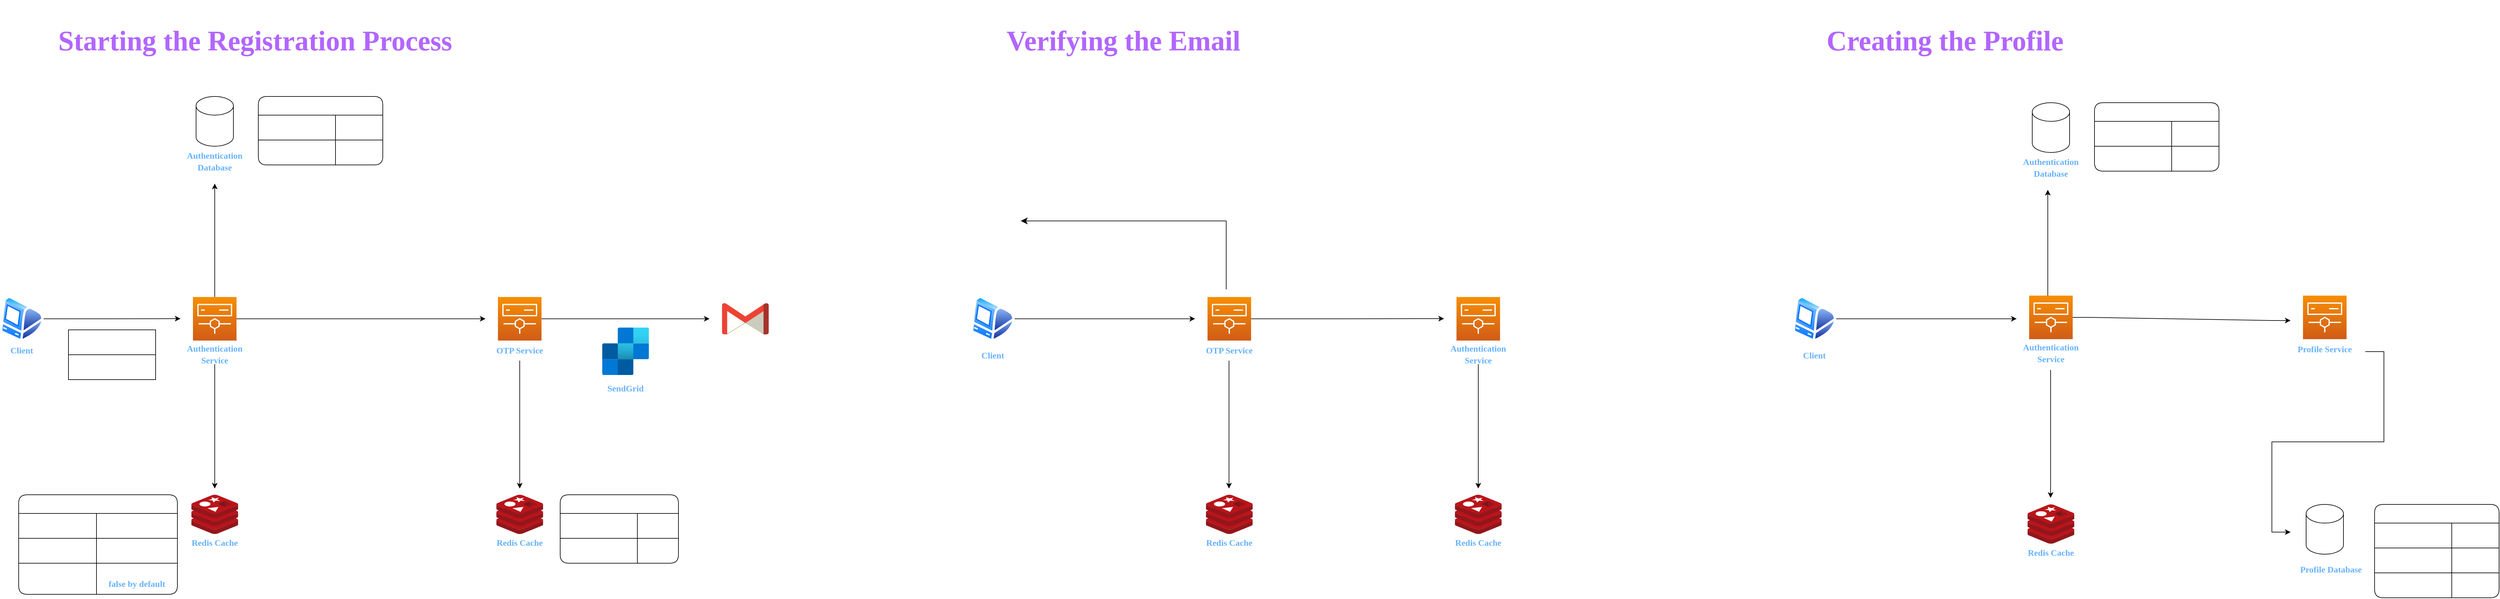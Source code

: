<mxfile version="20.8.3" type="github" pages="2">
  <diagram id="IkGzw-WXtK7ThrJWc4Jl" name="Registration Workflow">
    <mxGraphModel dx="1044" dy="1091" grid="1" gridSize="10" guides="1" tooltips="1" connect="1" arrows="1" fold="1" page="0" pageScale="1" pageWidth="1100" pageHeight="850" math="0" shadow="0">
      <root>
        <mxCell id="0" />
        <mxCell id="1" parent="0" />
        <mxCell id="MfB2ehJxBQ1HAs2-n-3X-41" style="edgeStyle=orthogonalEdgeStyle;rounded=0;orthogonalLoop=1;jettySize=auto;html=1;fontFamily=Montserrat;fontSource=https%3A%2F%2Ffonts.googleapis.com%2Fcss%3Ffamily%3DMontserrat;fontSize=14;fontColor=#FFFFFF;" parent="1" source="MfB2ehJxBQ1HAs2-n-3X-40" edge="1">
          <mxGeometry relative="1" as="geometry">
            <mxPoint x="690" y="437" as="targetPoint" />
          </mxGeometry>
        </mxCell>
        <mxCell id="MfB2ehJxBQ1HAs2-n-3X-40" value="" style="aspect=fixed;perimeter=ellipsePerimeter;html=1;align=center;shadow=0;dashed=0;spacingTop=3;image;image=img/lib/active_directory/mac_client.svg;rounded=1;fontFamily=Montserrat;fontSource=https%3A%2F%2Ffonts.googleapis.com%2Fcss%3Ffamily%3DMontserrat;fontSize=14;fontColor=#FFFFFF;" parent="1" vertex="1">
          <mxGeometry x="400" y="400" width="70" height="74.47" as="geometry" />
        </mxCell>
        <mxCell id="MfB2ehJxBQ1HAs2-n-3X-42" value="send registration request" style="text;strokeColor=none;align=center;fillColor=none;html=1;verticalAlign=middle;whiteSpace=wrap;rounded=0;fontFamily=Montserrat;fontSource=https%3A%2F%2Ffonts.googleapis.com%2Fcss%3Ffamily%3DMontserrat;fontSize=14;fontColor=#FFFFFF;fontStyle=2" parent="1" vertex="1">
          <mxGeometry x="490" y="400" width="180" height="30" as="geometry" />
        </mxCell>
        <mxCell id="MfB2ehJxBQ1HAs2-n-3X-43" value="Client" style="text;strokeColor=none;align=center;fillColor=none;html=1;verticalAlign=middle;whiteSpace=wrap;rounded=0;fontFamily=Montserrat;fontSource=https%3A%2F%2Ffonts.googleapis.com%2Fcss%3Ffamily%3DMontserrat;fontSize=14;fontColor=#66B2FF;fontStyle=1" parent="1" vertex="1">
          <mxGeometry x="405" y="474.47" width="60" height="30" as="geometry" />
        </mxCell>
        <mxCell id="MfB2ehJxBQ1HAs2-n-3X-77" style="edgeStyle=orthogonalEdgeStyle;rounded=0;orthogonalLoop=1;jettySize=auto;html=1;fontFamily=Montserrat;fontSource=https%3A%2F%2Ffonts.googleapis.com%2Fcss%3Ffamily%3DMontserrat;fontSize=14;fontColor=#66B2FF;" parent="1" source="MfB2ehJxBQ1HAs2-n-3X-44" edge="1">
          <mxGeometry relative="1" as="geometry">
            <mxPoint x="1180" y="437.24" as="targetPoint" />
          </mxGeometry>
        </mxCell>
        <mxCell id="pc8t0I94KmSoWtpbnnTX-1" style="edgeStyle=orthogonalEdgeStyle;rounded=0;orthogonalLoop=1;jettySize=auto;html=1;" parent="1" source="MfB2ehJxBQ1HAs2-n-3X-44" edge="1">
          <mxGeometry relative="1" as="geometry">
            <mxPoint x="745" y="220" as="targetPoint" />
          </mxGeometry>
        </mxCell>
        <mxCell id="MfB2ehJxBQ1HAs2-n-3X-44" value="" style="sketch=0;points=[[0,0,0],[0.25,0,0],[0.5,0,0],[0.75,0,0],[1,0,0],[0,1,0],[0.25,1,0],[0.5,1,0],[0.75,1,0],[1,1,0],[0,0.25,0],[0,0.5,0],[0,0.75,0],[1,0.25,0],[1,0.5,0],[1,0.75,0]];outlineConnect=0;fontColor=#232F3E;gradientColor=#F78E04;gradientDirection=north;fillColor=#D05C17;strokeColor=#ffffff;dashed=0;verticalLabelPosition=bottom;verticalAlign=top;align=center;html=1;fontSize=12;fontStyle=0;aspect=fixed;shape=mxgraph.aws4.resourceIcon;resIcon=mxgraph.aws4.elemental;rounded=1;fontFamily=Montserrat;fontSource=https%3A%2F%2Ffonts.googleapis.com%2Fcss%3Ffamily%3DMontserrat;" parent="1" vertex="1">
          <mxGeometry x="710" y="402.24" width="70" height="70" as="geometry" />
        </mxCell>
        <mxCell id="MfB2ehJxBQ1HAs2-n-3X-65" style="edgeStyle=orthogonalEdgeStyle;rounded=0;orthogonalLoop=1;jettySize=auto;html=1;fontFamily=Montserrat;fontSource=https%3A%2F%2Ffonts.googleapis.com%2Fcss%3Ffamily%3DMontserrat;fontSize=14;fontColor=#FFFFFF;" parent="1" source="MfB2ehJxBQ1HAs2-n-3X-45" edge="1">
          <mxGeometry relative="1" as="geometry">
            <mxPoint x="745" y="710" as="targetPoint" />
          </mxGeometry>
        </mxCell>
        <mxCell id="MfB2ehJxBQ1HAs2-n-3X-45" value="&lt;p style=&quot;line-height: 130%;&quot;&gt;Authentication Service&lt;/p&gt;" style="text;strokeColor=none;align=center;fillColor=none;html=1;verticalAlign=middle;whiteSpace=wrap;rounded=0;fontFamily=Montserrat;fontSource=https%3A%2F%2Ffonts.googleapis.com%2Fcss%3Ffamily%3DMontserrat;fontSize=14;fontColor=#66B2FF;fontStyle=1" parent="1" vertex="1">
          <mxGeometry x="690" y="480" width="110" height="30" as="geometry" />
        </mxCell>
        <mxCell id="MfB2ehJxBQ1HAs2-n-3X-46" value="" style="shape=table;startSize=0;container=1;collapsible=0;childLayout=tableLayout;rounded=1;fontFamily=Montserrat;fontSource=https%3A%2F%2Ffonts.googleapis.com%2Fcss%3Ffamily%3DMontserrat;fontSize=14;fontColor=#66B2FF;" parent="1" vertex="1">
          <mxGeometry x="510" y="455" width="140" height="80" as="geometry" />
        </mxCell>
        <mxCell id="MfB2ehJxBQ1HAs2-n-3X-47" value="" style="shape=tableRow;horizontal=0;startSize=0;swimlaneHead=0;swimlaneBody=0;top=0;left=0;bottom=0;right=0;collapsible=0;dropTarget=0;fillColor=none;points=[[0,0.5],[1,0.5]];portConstraint=eastwest;rounded=1;fontFamily=Montserrat;fontSource=https%3A%2F%2Ffonts.googleapis.com%2Fcss%3Ffamily%3DMontserrat;fontSize=14;fontColor=#66B2FF;" parent="MfB2ehJxBQ1HAs2-n-3X-46" vertex="1">
          <mxGeometry width="140" height="40" as="geometry" />
        </mxCell>
        <mxCell id="MfB2ehJxBQ1HAs2-n-3X-48" value="&lt;font color=&quot;#ffffff&quot;&gt;Email Address&lt;/font&gt;" style="shape=partialRectangle;html=1;whiteSpace=wrap;connectable=0;overflow=hidden;fillColor=none;top=0;left=0;bottom=0;right=0;pointerEvents=1;rounded=1;fontFamily=Montserrat;fontSource=https%3A%2F%2Ffonts.googleapis.com%2Fcss%3Ffamily%3DMontserrat;fontSize=14;fontColor=#66B2FF;" parent="MfB2ehJxBQ1HAs2-n-3X-47" vertex="1">
          <mxGeometry width="140" height="40" as="geometry">
            <mxRectangle width="140" height="40" as="alternateBounds" />
          </mxGeometry>
        </mxCell>
        <mxCell id="MfB2ehJxBQ1HAs2-n-3X-49" value="" style="shape=tableRow;horizontal=0;startSize=0;swimlaneHead=0;swimlaneBody=0;top=0;left=0;bottom=0;right=0;collapsible=0;dropTarget=0;fillColor=none;points=[[0,0.5],[1,0.5]];portConstraint=eastwest;rounded=1;fontFamily=Montserrat;fontSource=https%3A%2F%2Ffonts.googleapis.com%2Fcss%3Ffamily%3DMontserrat;fontSize=14;fontColor=#66B2FF;" parent="MfB2ehJxBQ1HAs2-n-3X-46" vertex="1">
          <mxGeometry y="40" width="140" height="40" as="geometry" />
        </mxCell>
        <mxCell id="MfB2ehJxBQ1HAs2-n-3X-50" value="&lt;font color=&quot;#ffffff&quot;&gt;Full Name&lt;/font&gt;" style="shape=partialRectangle;html=1;whiteSpace=wrap;connectable=0;overflow=hidden;fillColor=none;top=0;left=0;bottom=0;right=0;pointerEvents=1;rounded=1;fontFamily=Montserrat;fontSource=https%3A%2F%2Ffonts.googleapis.com%2Fcss%3Ffamily%3DMontserrat;fontSize=14;fontColor=#66B2FF;" parent="MfB2ehJxBQ1HAs2-n-3X-49" vertex="1">
          <mxGeometry width="140" height="40" as="geometry">
            <mxRectangle width="140" height="40" as="alternateBounds" />
          </mxGeometry>
        </mxCell>
        <mxCell id="MfB2ehJxBQ1HAs2-n-3X-51" value="" style="shape=cylinder3;whiteSpace=wrap;html=1;boundedLbl=1;backgroundOutline=1;size=15;rounded=1;fontFamily=Montserrat;fontSource=https%3A%2F%2Ffonts.googleapis.com%2Fcss%3Ffamily%3DMontserrat;fontSize=14;fontColor=#FFFFFF;" parent="1" vertex="1">
          <mxGeometry x="715" y="80" width="60" height="80" as="geometry" />
        </mxCell>
        <mxCell id="MfB2ehJxBQ1HAs2-n-3X-52" value="&lt;p style=&quot;line-height: 130%;&quot;&gt;Authentication Database&lt;/p&gt;" style="text;strokeColor=none;align=center;fillColor=none;html=1;verticalAlign=middle;whiteSpace=wrap;rounded=0;fontFamily=Montserrat;fontSource=https%3A%2F%2Ffonts.googleapis.com%2Fcss%3Ffamily%3DMontserrat;fontSize=14;fontColor=#66B2FF;fontStyle=1" parent="1" vertex="1">
          <mxGeometry x="690" y="170" width="110" height="30" as="geometry" />
        </mxCell>
        <mxCell id="MfB2ehJxBQ1HAs2-n-3X-53" value="Schema" style="shape=table;startSize=30;container=1;collapsible=0;childLayout=tableLayout;rounded=1;fontFamily=Montserrat;fontSource=https%3A%2F%2Ffonts.googleapis.com%2Fcss%3Ffamily%3DMontserrat;fontSize=14;fontColor=#FFFFFF;" parent="1" vertex="1">
          <mxGeometry x="815" y="80" width="200" height="110" as="geometry" />
        </mxCell>
        <mxCell id="MfB2ehJxBQ1HAs2-n-3X-54" value="" style="shape=tableRow;horizontal=0;startSize=0;swimlaneHead=0;swimlaneBody=0;top=0;left=0;bottom=0;right=0;collapsible=0;dropTarget=0;fillColor=none;points=[[0,0.5],[1,0.5]];portConstraint=eastwest;rounded=1;fontFamily=Montserrat;fontSource=https%3A%2F%2Ffonts.googleapis.com%2Fcss%3Ffamily%3DMontserrat;fontSize=14;fontColor=#FFFFFF;" parent="MfB2ehJxBQ1HAs2-n-3X-53" vertex="1">
          <mxGeometry y="30" width="200" height="40" as="geometry" />
        </mxCell>
        <mxCell id="MfB2ehJxBQ1HAs2-n-3X-55" value="Email Address" style="shape=partialRectangle;html=1;whiteSpace=wrap;connectable=0;overflow=hidden;fillColor=none;top=0;left=0;bottom=0;right=0;pointerEvents=1;rounded=1;fontFamily=Montserrat;fontSource=https%3A%2F%2Ffonts.googleapis.com%2Fcss%3Ffamily%3DMontserrat;fontSize=14;fontColor=#FFFFFF;" parent="MfB2ehJxBQ1HAs2-n-3X-54" vertex="1">
          <mxGeometry width="124" height="40" as="geometry">
            <mxRectangle width="124" height="40" as="alternateBounds" />
          </mxGeometry>
        </mxCell>
        <mxCell id="MfB2ehJxBQ1HAs2-n-3X-56" value="String" style="shape=partialRectangle;html=1;whiteSpace=wrap;connectable=0;overflow=hidden;fillColor=none;top=0;left=0;bottom=0;right=0;pointerEvents=1;rounded=1;fontFamily=Montserrat;fontSource=https%3A%2F%2Ffonts.googleapis.com%2Fcss%3Ffamily%3DMontserrat;fontSize=14;fontColor=#FFFFFF;" parent="MfB2ehJxBQ1HAs2-n-3X-54" vertex="1">
          <mxGeometry x="124" width="76" height="40" as="geometry">
            <mxRectangle width="76" height="40" as="alternateBounds" />
          </mxGeometry>
        </mxCell>
        <mxCell id="MfB2ehJxBQ1HAs2-n-3X-57" value="" style="shape=tableRow;horizontal=0;startSize=0;swimlaneHead=0;swimlaneBody=0;top=0;left=0;bottom=0;right=0;collapsible=0;dropTarget=0;fillColor=none;points=[[0,0.5],[1,0.5]];portConstraint=eastwest;rounded=1;fontFamily=Montserrat;fontSource=https%3A%2F%2Ffonts.googleapis.com%2Fcss%3Ffamily%3DMontserrat;fontSize=14;fontColor=#FFFFFF;" parent="MfB2ehJxBQ1HAs2-n-3X-53" vertex="1">
          <mxGeometry y="70" width="200" height="40" as="geometry" />
        </mxCell>
        <mxCell id="MfB2ehJxBQ1HAs2-n-3X-58" value="Password" style="shape=partialRectangle;html=1;whiteSpace=wrap;connectable=0;overflow=hidden;fillColor=none;top=0;left=0;bottom=0;right=0;pointerEvents=1;rounded=1;fontFamily=Montserrat;fontSource=https%3A%2F%2Ffonts.googleapis.com%2Fcss%3Ffamily%3DMontserrat;fontSize=14;fontColor=#FFFFFF;" parent="MfB2ehJxBQ1HAs2-n-3X-57" vertex="1">
          <mxGeometry width="124" height="40" as="geometry">
            <mxRectangle width="124" height="40" as="alternateBounds" />
          </mxGeometry>
        </mxCell>
        <mxCell id="MfB2ehJxBQ1HAs2-n-3X-59" value="String" style="shape=partialRectangle;html=1;whiteSpace=wrap;connectable=0;overflow=hidden;fillColor=none;top=0;left=0;bottom=0;right=0;pointerEvents=1;rounded=1;fontFamily=Montserrat;fontSource=https%3A%2F%2Ffonts.googleapis.com%2Fcss%3Ffamily%3DMontserrat;fontSize=14;fontColor=#FFFFFF;" parent="MfB2ehJxBQ1HAs2-n-3X-57" vertex="1">
          <mxGeometry x="124" width="76" height="40" as="geometry">
            <mxRectangle width="76" height="40" as="alternateBounds" />
          </mxGeometry>
        </mxCell>
        <mxCell id="MfB2ehJxBQ1HAs2-n-3X-63" value="" style="sketch=0;aspect=fixed;html=1;points=[];align=center;image;fontSize=12;image=img/lib/mscae/Cache_Redis_Product.svg;rounded=1;fontFamily=Montserrat;fontSource=https%3A%2F%2Ffonts.googleapis.com%2Fcss%3Ffamily%3DMontserrat;fontColor=#FFFFFF;" parent="1" vertex="1">
          <mxGeometry x="707.5" y="720" width="75" height="63" as="geometry" />
        </mxCell>
        <mxCell id="MfB2ehJxBQ1HAs2-n-3X-64" value="&lt;p style=&quot;line-height: 130%;&quot;&gt;Redis Cache&lt;/p&gt;" style="text;strokeColor=none;align=center;fillColor=none;html=1;verticalAlign=middle;whiteSpace=wrap;rounded=0;fontFamily=Montserrat;fontSource=https%3A%2F%2Ffonts.googleapis.com%2Fcss%3Ffamily%3DMontserrat;fontSize=14;fontColor=#66B2FF;fontStyle=1" parent="1" vertex="1">
          <mxGeometry x="690" y="783" width="110" height="30" as="geometry" />
        </mxCell>
        <mxCell id="MfB2ehJxBQ1HAs2-n-3X-66" value="&lt;p style=&quot;line-height: 140%;&quot;&gt;store the details temporarily in Redis cache database&lt;/p&gt;" style="text;strokeColor=none;align=left;fillColor=none;html=1;verticalAlign=middle;whiteSpace=wrap;rounded=0;fontFamily=Montserrat;fontSource=https%3A%2F%2Ffonts.googleapis.com%2Fcss%3Ffamily%3DMontserrat;fontSize=14;fontColor=#FFFFFF;fontStyle=2" parent="1" vertex="1">
          <mxGeometry x="530" y="600" width="200" height="60" as="geometry" />
        </mxCell>
        <mxCell id="MfB2ehJxBQ1HAs2-n-3X-67" value="Schema" style="shape=table;startSize=30;container=1;collapsible=0;childLayout=tableLayout;rounded=1;fontFamily=Montserrat;fontSource=https%3A%2F%2Ffonts.googleapis.com%2Fcss%3Ffamily%3DMontserrat;fontSize=14;fontColor=#FFFFFF;" parent="1" vertex="1">
          <mxGeometry x="430" y="720" width="255" height="160" as="geometry" />
        </mxCell>
        <mxCell id="MfB2ehJxBQ1HAs2-n-3X-68" value="" style="shape=tableRow;horizontal=0;startSize=0;swimlaneHead=0;swimlaneBody=0;top=0;left=0;bottom=0;right=0;collapsible=0;dropTarget=0;fillColor=none;points=[[0,0.5],[1,0.5]];portConstraint=eastwest;rounded=1;fontFamily=Montserrat;fontSource=https%3A%2F%2Ffonts.googleapis.com%2Fcss%3Ffamily%3DMontserrat;fontSize=14;fontColor=#FFFFFF;" parent="MfB2ehJxBQ1HAs2-n-3X-67" vertex="1">
          <mxGeometry y="30" width="255" height="40" as="geometry" />
        </mxCell>
        <mxCell id="MfB2ehJxBQ1HAs2-n-3X-69" value="Email Address" style="shape=partialRectangle;html=1;whiteSpace=wrap;connectable=0;overflow=hidden;fillColor=none;top=0;left=0;bottom=0;right=0;pointerEvents=1;rounded=1;fontFamily=Montserrat;fontSource=https%3A%2F%2Ffonts.googleapis.com%2Fcss%3Ffamily%3DMontserrat;fontSize=14;fontColor=#FFFFFF;" parent="MfB2ehJxBQ1HAs2-n-3X-68" vertex="1">
          <mxGeometry width="125" height="40" as="geometry">
            <mxRectangle width="125" height="40" as="alternateBounds" />
          </mxGeometry>
        </mxCell>
        <mxCell id="MfB2ehJxBQ1HAs2-n-3X-70" value="String" style="shape=partialRectangle;html=1;whiteSpace=wrap;connectable=0;overflow=hidden;fillColor=none;top=0;left=0;bottom=0;right=0;pointerEvents=1;rounded=1;fontFamily=Montserrat;fontSource=https%3A%2F%2Ffonts.googleapis.com%2Fcss%3Ffamily%3DMontserrat;fontSize=14;fontColor=#FFFFFF;" parent="MfB2ehJxBQ1HAs2-n-3X-68" vertex="1">
          <mxGeometry x="125" width="130" height="40" as="geometry">
            <mxRectangle width="130" height="40" as="alternateBounds" />
          </mxGeometry>
        </mxCell>
        <mxCell id="MfB2ehJxBQ1HAs2-n-3X-71" value="" style="shape=tableRow;horizontal=0;startSize=0;swimlaneHead=0;swimlaneBody=0;top=0;left=0;bottom=0;right=0;collapsible=0;dropTarget=0;fillColor=none;points=[[0,0.5],[1,0.5]];portConstraint=eastwest;rounded=1;fontFamily=Montserrat;fontSource=https%3A%2F%2Ffonts.googleapis.com%2Fcss%3Ffamily%3DMontserrat;fontSize=14;fontColor=#FFFFFF;" parent="MfB2ehJxBQ1HAs2-n-3X-67" vertex="1">
          <mxGeometry y="70" width="255" height="40" as="geometry" />
        </mxCell>
        <mxCell id="MfB2ehJxBQ1HAs2-n-3X-72" value="Full Name" style="shape=partialRectangle;html=1;whiteSpace=wrap;connectable=0;overflow=hidden;fillColor=none;top=0;left=0;bottom=0;right=0;pointerEvents=1;rounded=1;fontFamily=Montserrat;fontSource=https%3A%2F%2Ffonts.googleapis.com%2Fcss%3Ffamily%3DMontserrat;fontSize=14;fontColor=#FFFFFF;" parent="MfB2ehJxBQ1HAs2-n-3X-71" vertex="1">
          <mxGeometry width="125" height="40" as="geometry">
            <mxRectangle width="125" height="40" as="alternateBounds" />
          </mxGeometry>
        </mxCell>
        <mxCell id="MfB2ehJxBQ1HAs2-n-3X-73" value="String" style="shape=partialRectangle;html=1;whiteSpace=wrap;connectable=0;overflow=hidden;fillColor=none;top=0;left=0;bottom=0;right=0;pointerEvents=1;rounded=1;fontFamily=Montserrat;fontSource=https%3A%2F%2Ffonts.googleapis.com%2Fcss%3Ffamily%3DMontserrat;fontSize=14;fontColor=#FFFFFF;" parent="MfB2ehJxBQ1HAs2-n-3X-71" vertex="1">
          <mxGeometry x="125" width="130" height="40" as="geometry">
            <mxRectangle width="130" height="40" as="alternateBounds" />
          </mxGeometry>
        </mxCell>
        <mxCell id="MfB2ehJxBQ1HAs2-n-3X-74" style="shape=tableRow;horizontal=0;startSize=0;swimlaneHead=0;swimlaneBody=0;top=0;left=0;bottom=0;right=0;collapsible=0;dropTarget=0;fillColor=none;points=[[0,0.5],[1,0.5]];portConstraint=eastwest;rounded=1;fontFamily=Montserrat;fontSource=https%3A%2F%2Ffonts.googleapis.com%2Fcss%3Ffamily%3DMontserrat;fontSize=14;fontColor=#FFFFFF;" parent="MfB2ehJxBQ1HAs2-n-3X-67" vertex="1">
          <mxGeometry y="110" width="255" height="50" as="geometry" />
        </mxCell>
        <mxCell id="MfB2ehJxBQ1HAs2-n-3X-75" value="Is Verified" style="shape=partialRectangle;html=1;whiteSpace=wrap;connectable=0;overflow=hidden;fillColor=none;top=0;left=0;bottom=0;right=0;pointerEvents=1;rounded=1;fontFamily=Montserrat;fontSource=https%3A%2F%2Ffonts.googleapis.com%2Fcss%3Ffamily%3DMontserrat;fontSize=14;fontColor=#FFFFFF;" parent="MfB2ehJxBQ1HAs2-n-3X-74" vertex="1">
          <mxGeometry width="125" height="50" as="geometry">
            <mxRectangle width="125" height="50" as="alternateBounds" />
          </mxGeometry>
        </mxCell>
        <mxCell id="MfB2ehJxBQ1HAs2-n-3X-76" value="Boolean&lt;br&gt;&lt;b&gt;&lt;font color=&quot;#66b2ff&quot;&gt;false by default&lt;/font&gt;&lt;/b&gt;" style="shape=partialRectangle;html=1;whiteSpace=wrap;connectable=0;overflow=hidden;fillColor=none;top=0;left=0;bottom=0;right=0;pointerEvents=1;rounded=1;fontFamily=Montserrat;fontSource=https%3A%2F%2Ffonts.googleapis.com%2Fcss%3Ffamily%3DMontserrat;fontSize=14;fontColor=#FFFFFF;" parent="MfB2ehJxBQ1HAs2-n-3X-74" vertex="1">
          <mxGeometry x="125" width="130" height="50" as="geometry">
            <mxRectangle width="130" height="50" as="alternateBounds" />
          </mxGeometry>
        </mxCell>
        <mxCell id="MfB2ehJxBQ1HAs2-n-3X-81" style="edgeStyle=orthogonalEdgeStyle;rounded=0;orthogonalLoop=1;jettySize=auto;html=1;fontFamily=Montserrat;fontSource=https%3A%2F%2Ffonts.googleapis.com%2Fcss%3Ffamily%3DMontserrat;fontSize=14;fontColor=#66B2FF;" parent="1" source="MfB2ehJxBQ1HAs2-n-3X-78" edge="1">
          <mxGeometry relative="1" as="geometry">
            <mxPoint x="1540" y="437.24" as="targetPoint" />
          </mxGeometry>
        </mxCell>
        <mxCell id="MfB2ehJxBQ1HAs2-n-3X-78" value="" style="sketch=0;points=[[0,0,0],[0.25,0,0],[0.5,0,0],[0.75,0,0],[1,0,0],[0,1,0],[0.25,1,0],[0.5,1,0],[0.75,1,0],[1,1,0],[0,0.25,0],[0,0.5,0],[0,0.75,0],[1,0.25,0],[1,0.5,0],[1,0.75,0]];outlineConnect=0;fontColor=#232F3E;gradientColor=#F78E04;gradientDirection=north;fillColor=#D05C17;strokeColor=#ffffff;dashed=0;verticalLabelPosition=bottom;verticalAlign=top;align=center;html=1;fontSize=12;fontStyle=0;aspect=fixed;shape=mxgraph.aws4.resourceIcon;resIcon=mxgraph.aws4.elemental;rounded=1;fontFamily=Montserrat;fontSource=https%3A%2F%2Ffonts.googleapis.com%2Fcss%3Ffamily%3DMontserrat;" parent="1" vertex="1">
          <mxGeometry x="1200" y="402.24" width="70" height="70" as="geometry" />
        </mxCell>
        <mxCell id="MfB2ehJxBQ1HAs2-n-3X-86" style="edgeStyle=orthogonalEdgeStyle;rounded=0;orthogonalLoop=1;jettySize=auto;html=1;fontFamily=Montserrat;fontSource=https%3A%2F%2Ffonts.googleapis.com%2Fcss%3Ffamily%3DMontserrat;fontSize=14;fontColor=#66B2FF;" parent="1" source="MfB2ehJxBQ1HAs2-n-3X-79" edge="1">
          <mxGeometry relative="1" as="geometry">
            <mxPoint x="1235" y="710" as="targetPoint" />
          </mxGeometry>
        </mxCell>
        <mxCell id="MfB2ehJxBQ1HAs2-n-3X-79" value="&lt;p style=&quot;line-height: 130%;&quot;&gt;OTP Service&lt;/p&gt;" style="text;strokeColor=none;align=center;fillColor=none;html=1;verticalAlign=middle;whiteSpace=wrap;rounded=0;fontFamily=Montserrat;fontSource=https%3A%2F%2Ffonts.googleapis.com%2Fcss%3Ffamily%3DMontserrat;fontSize=14;fontColor=#66B2FF;fontStyle=1" parent="1" vertex="1">
          <mxGeometry x="1180" y="474.47" width="110" height="30" as="geometry" />
        </mxCell>
        <mxCell id="MfB2ehJxBQ1HAs2-n-3X-80" value="&lt;p style=&quot;line-height: 140%;&quot;&gt;send request to the OTP service to send OTP to the email for verification&lt;/p&gt;" style="text;strokeColor=none;align=left;fillColor=none;html=1;verticalAlign=middle;whiteSpace=wrap;rounded=0;fontFamily=Montserrat;fontSource=https%3A%2F%2Ffonts.googleapis.com%2Fcss%3Ffamily%3DMontserrat;fontSize=14;fontColor=#FFFFFF;fontStyle=2" parent="1" vertex="1">
          <mxGeometry x="860" y="380" width="270" height="50" as="geometry" />
        </mxCell>
        <mxCell id="MfB2ehJxBQ1HAs2-n-3X-82" value="&lt;p style=&quot;line-height: 140%;&quot;&gt;generate and send OTP to the email for verification&lt;/p&gt;" style="text;strokeColor=none;align=left;fillColor=none;html=1;verticalAlign=middle;whiteSpace=wrap;rounded=0;fontFamily=Montserrat;fontSource=https%3A%2F%2Ffonts.googleapis.com%2Fcss%3Ffamily%3DMontserrat;fontSize=14;fontColor=#FFFFFF;fontStyle=2" parent="1" vertex="1">
          <mxGeometry x="1310" y="380" width="190" height="50" as="geometry" />
        </mxCell>
        <mxCell id="MfB2ehJxBQ1HAs2-n-3X-83" value="" style="aspect=fixed;html=1;points=[];align=center;image;fontSize=12;image=img/lib/azure2/integration/SendGrid_Accounts.svg;rounded=1;fontFamily=Montserrat;fontSource=https%3A%2F%2Ffonts.googleapis.com%2Fcss%3Ffamily%3DMontserrat;fontColor=#66B2FF;" parent="1" vertex="1">
          <mxGeometry x="1367.5" y="451.3" width="75" height="76.35" as="geometry" />
        </mxCell>
        <mxCell id="MfB2ehJxBQ1HAs2-n-3X-84" value="&lt;p style=&quot;line-height: 130%;&quot;&gt;SendGrid&lt;/p&gt;" style="text;strokeColor=none;align=center;fillColor=none;html=1;verticalAlign=middle;whiteSpace=wrap;rounded=0;fontFamily=Montserrat;fontSource=https%3A%2F%2Ffonts.googleapis.com%2Fcss%3Ffamily%3DMontserrat;fontSize=14;fontColor=#66B2FF;fontStyle=1" parent="1" vertex="1">
          <mxGeometry x="1350" y="535" width="110" height="30" as="geometry" />
        </mxCell>
        <mxCell id="MfB2ehJxBQ1HAs2-n-3X-85" value="" style="dashed=0;outlineConnect=0;html=1;align=center;labelPosition=center;verticalLabelPosition=bottom;verticalAlign=top;shape=mxgraph.weblogos.gmail;rounded=1;fontFamily=Montserrat;fontSource=https%3A%2F%2Ffonts.googleapis.com%2Fcss%3Ffamily%3DMontserrat;fontSize=14;fontColor=#66B2FF;" parent="1" vertex="1">
          <mxGeometry x="1560" y="412.24" width="75" height="50" as="geometry" />
        </mxCell>
        <mxCell id="MfB2ehJxBQ1HAs2-n-3X-87" value="" style="sketch=0;aspect=fixed;html=1;points=[];align=center;image;fontSize=12;image=img/lib/mscae/Cache_Redis_Product.svg;rounded=1;fontFamily=Montserrat;fontSource=https%3A%2F%2Ffonts.googleapis.com%2Fcss%3Ffamily%3DMontserrat;fontColor=#FFFFFF;" parent="1" vertex="1">
          <mxGeometry x="1197.5" y="720" width="75" height="63" as="geometry" />
        </mxCell>
        <mxCell id="MfB2ehJxBQ1HAs2-n-3X-88" value="&lt;p style=&quot;line-height: 130%;&quot;&gt;Redis Cache&lt;/p&gt;" style="text;strokeColor=none;align=center;fillColor=none;html=1;verticalAlign=middle;whiteSpace=wrap;rounded=0;fontFamily=Montserrat;fontSource=https%3A%2F%2Ffonts.googleapis.com%2Fcss%3Ffamily%3DMontserrat;fontSize=14;fontColor=#66B2FF;fontStyle=1" parent="1" vertex="1">
          <mxGeometry x="1180" y="783" width="110" height="30" as="geometry" />
        </mxCell>
        <mxCell id="MfB2ehJxBQ1HAs2-n-3X-89" value="Schema" style="shape=table;startSize=30;container=1;collapsible=0;childLayout=tableLayout;rounded=1;fontFamily=Montserrat;fontSource=https%3A%2F%2Ffonts.googleapis.com%2Fcss%3Ffamily%3DMontserrat;fontSize=14;fontColor=#FFFFFF;" parent="1" vertex="1">
          <mxGeometry x="1300" y="720" width="190" height="110" as="geometry" />
        </mxCell>
        <mxCell id="MfB2ehJxBQ1HAs2-n-3X-90" value="" style="shape=tableRow;horizontal=0;startSize=0;swimlaneHead=0;swimlaneBody=0;top=0;left=0;bottom=0;right=0;collapsible=0;dropTarget=0;fillColor=none;points=[[0,0.5],[1,0.5]];portConstraint=eastwest;rounded=1;fontFamily=Montserrat;fontSource=https%3A%2F%2Ffonts.googleapis.com%2Fcss%3Ffamily%3DMontserrat;fontSize=14;fontColor=#FFFFFF;" parent="MfB2ehJxBQ1HAs2-n-3X-89" vertex="1">
          <mxGeometry y="30" width="190" height="40" as="geometry" />
        </mxCell>
        <mxCell id="MfB2ehJxBQ1HAs2-n-3X-91" value="Email Address" style="shape=partialRectangle;html=1;whiteSpace=wrap;connectable=0;overflow=hidden;fillColor=none;top=0;left=0;bottom=0;right=0;pointerEvents=1;rounded=1;fontFamily=Montserrat;fontSource=https%3A%2F%2Ffonts.googleapis.com%2Fcss%3Ffamily%3DMontserrat;fontSize=14;fontColor=#FFFFFF;" parent="MfB2ehJxBQ1HAs2-n-3X-90" vertex="1">
          <mxGeometry width="124" height="40" as="geometry">
            <mxRectangle width="124" height="40" as="alternateBounds" />
          </mxGeometry>
        </mxCell>
        <mxCell id="MfB2ehJxBQ1HAs2-n-3X-92" value="String" style="shape=partialRectangle;html=1;whiteSpace=wrap;connectable=0;overflow=hidden;fillColor=none;top=0;left=0;bottom=0;right=0;pointerEvents=1;rounded=1;fontFamily=Montserrat;fontSource=https%3A%2F%2Ffonts.googleapis.com%2Fcss%3Ffamily%3DMontserrat;fontSize=14;fontColor=#FFFFFF;" parent="MfB2ehJxBQ1HAs2-n-3X-90" vertex="1">
          <mxGeometry x="124" width="66" height="40" as="geometry">
            <mxRectangle width="66" height="40" as="alternateBounds" />
          </mxGeometry>
        </mxCell>
        <mxCell id="MfB2ehJxBQ1HAs2-n-3X-93" value="" style="shape=tableRow;horizontal=0;startSize=0;swimlaneHead=0;swimlaneBody=0;top=0;left=0;bottom=0;right=0;collapsible=0;dropTarget=0;fillColor=none;points=[[0,0.5],[1,0.5]];portConstraint=eastwest;rounded=1;fontFamily=Montserrat;fontSource=https%3A%2F%2Ffonts.googleapis.com%2Fcss%3Ffamily%3DMontserrat;fontSize=14;fontColor=#FFFFFF;" parent="MfB2ehJxBQ1HAs2-n-3X-89" vertex="1">
          <mxGeometry y="70" width="190" height="40" as="geometry" />
        </mxCell>
        <mxCell id="MfB2ehJxBQ1HAs2-n-3X-94" value="OTP" style="shape=partialRectangle;html=1;whiteSpace=wrap;connectable=0;overflow=hidden;fillColor=none;top=0;left=0;bottom=0;right=0;pointerEvents=1;rounded=1;fontFamily=Montserrat;fontSource=https%3A%2F%2Ffonts.googleapis.com%2Fcss%3Ffamily%3DMontserrat;fontSize=14;fontColor=#FFFFFF;" parent="MfB2ehJxBQ1HAs2-n-3X-93" vertex="1">
          <mxGeometry width="124" height="40" as="geometry">
            <mxRectangle width="124" height="40" as="alternateBounds" />
          </mxGeometry>
        </mxCell>
        <mxCell id="MfB2ehJxBQ1HAs2-n-3X-95" value="String" style="shape=partialRectangle;html=1;whiteSpace=wrap;connectable=0;overflow=hidden;fillColor=none;top=0;left=0;bottom=0;right=0;pointerEvents=1;rounded=1;fontFamily=Montserrat;fontSource=https%3A%2F%2Ffonts.googleapis.com%2Fcss%3Ffamily%3DMontserrat;fontSize=14;fontColor=#FFFFFF;" parent="MfB2ehJxBQ1HAs2-n-3X-93" vertex="1">
          <mxGeometry x="124" width="66" height="40" as="geometry">
            <mxRectangle width="66" height="40" as="alternateBounds" />
          </mxGeometry>
        </mxCell>
        <mxCell id="MfB2ehJxBQ1HAs2-n-3X-99" value="&lt;p style=&quot;line-height: 140%;&quot;&gt;store the details temporarily in Redis cache database&lt;/p&gt;" style="text;strokeColor=none;align=left;fillColor=none;html=1;verticalAlign=middle;whiteSpace=wrap;rounded=0;fontFamily=Montserrat;fontSource=https%3A%2F%2Ffonts.googleapis.com%2Fcss%3Ffamily%3DMontserrat;fontSize=14;fontColor=#FFFFFF;fontStyle=2" parent="1" vertex="1">
          <mxGeometry x="1020" y="580" width="200" height="60" as="geometry" />
        </mxCell>
        <mxCell id="MfB2ehJxBQ1HAs2-n-3X-100" value="&lt;h2&gt;Starting the Registration Process&lt;/h2&gt;" style="text;strokeColor=none;align=center;fillColor=none;verticalAlign=middle;whiteSpace=wrap;rounded=0;fontFamily=Montserrat Black;fontSource=https%3A%2F%2Ffonts.googleapis.com%2Fcss%3Ffamily%3DMontserrat%2BBlack;fontSize=30;fontColor=#B266FF;fontStyle=0;labelBackgroundColor=none;html=1;" parent="1" vertex="1">
          <mxGeometry x="400" y="-40" width="820" height="60" as="geometry" />
        </mxCell>
        <mxCell id="MfB2ehJxBQ1HAs2-n-3X-101" value="&lt;h2&gt;Verifying the Email&lt;/h2&gt;" style="text;strokeColor=none;align=center;fillColor=none;verticalAlign=middle;whiteSpace=wrap;rounded=0;fontFamily=Montserrat Black;fontSource=https%3A%2F%2Ffonts.googleapis.com%2Fcss%3Ffamily%3DMontserrat%2BBlack;fontSize=30;fontColor=#B266FF;fontStyle=0;labelBackgroundColor=none;html=1;" parent="1" vertex="1">
          <mxGeometry x="1960" y="-40" width="490" height="60" as="geometry" />
        </mxCell>
        <mxCell id="MfB2ehJxBQ1HAs2-n-3X-104" style="edgeStyle=orthogonalEdgeStyle;rounded=0;orthogonalLoop=1;jettySize=auto;html=1;fontFamily=Montserrat Black;fontSource=https%3A%2F%2Ffonts.googleapis.com%2Fcss%3Ffamily%3DMontserrat%2BBlack;fontSize=30;fontColor=#B266FF;" parent="1" source="MfB2ehJxBQ1HAs2-n-3X-102" edge="1">
          <mxGeometry relative="1" as="geometry">
            <mxPoint x="2320" y="437.235" as="targetPoint" />
          </mxGeometry>
        </mxCell>
        <mxCell id="MfB2ehJxBQ1HAs2-n-3X-102" value="" style="aspect=fixed;perimeter=ellipsePerimeter;html=1;align=center;shadow=0;dashed=0;spacingTop=3;image;image=img/lib/active_directory/mac_client.svg;rounded=1;fontFamily=Montserrat;fontSource=https%3A%2F%2Ffonts.googleapis.com%2Fcss%3Ffamily%3DMontserrat;fontSize=14;fontColor=#FFFFFF;" parent="1" vertex="1">
          <mxGeometry x="1960" y="400" width="70" height="74.47" as="geometry" />
        </mxCell>
        <mxCell id="MfB2ehJxBQ1HAs2-n-3X-103" value="Client" style="text;strokeColor=none;align=center;fillColor=none;html=1;verticalAlign=middle;whiteSpace=wrap;rounded=0;fontFamily=Montserrat;fontSource=https%3A%2F%2Ffonts.googleapis.com%2Fcss%3Ffamily%3DMontserrat;fontSize=14;fontColor=#66B2FF;fontStyle=1" parent="1" vertex="1">
          <mxGeometry x="1965" y="490" width="60" height="14.47" as="geometry" />
        </mxCell>
        <mxCell id="MfB2ehJxBQ1HAs2-n-3X-105" value="&lt;font data-font-src=&quot;https://fonts.googleapis.com/css?family=Montserrat&quot; face=&quot;Montserrat&quot; style=&quot;font-size: 14px;&quot;&gt;send OTP to verify email&lt;/font&gt;" style="text;strokeColor=none;align=center;fillColor=none;html=1;verticalAlign=middle;whiteSpace=wrap;rounded=0;labelBackgroundColor=none;fontFamily=Montserrat Black;fontSource=https%3A%2F%2Ffonts.googleapis.com%2Fcss%3Ffamily%3DMontserrat%2BBlack;fontSize=14;fontColor=#FFFFFF;fontStyle=2" parent="1" vertex="1">
          <mxGeometry x="2080" y="400" width="180" height="30" as="geometry" />
        </mxCell>
        <mxCell id="MfB2ehJxBQ1HAs2-n-3X-112" style="edgeStyle=orthogonalEdgeStyle;rounded=0;orthogonalLoop=1;jettySize=auto;html=1;fontFamily=Montserrat;fontSource=https%3A%2F%2Ffonts.googleapis.com%2Fcss%3Ffamily%3DMontserrat;fontSize=14;fontColor=#FFFFFF;" parent="1" source="MfB2ehJxBQ1HAs2-n-3X-106" edge="1">
          <mxGeometry relative="1" as="geometry">
            <mxPoint x="2720" y="437" as="targetPoint" />
          </mxGeometry>
        </mxCell>
        <mxCell id="MfB2ehJxBQ1HAs2-n-3X-106" value="" style="sketch=0;points=[[0,0,0],[0.25,0,0],[0.5,0,0],[0.75,0,0],[1,0,0],[0,1,0],[0.25,1,0],[0.5,1,0],[0.75,1,0],[1,1,0],[0,0.25,0],[0,0.5,0],[0,0.75,0],[1,0.25,0],[1,0.5,0],[1,0.75,0]];outlineConnect=0;fontColor=#232F3E;gradientColor=#F78E04;gradientDirection=north;fillColor=#D05C17;strokeColor=#ffffff;dashed=0;verticalLabelPosition=bottom;verticalAlign=top;align=center;html=1;fontSize=12;fontStyle=0;aspect=fixed;shape=mxgraph.aws4.resourceIcon;resIcon=mxgraph.aws4.elemental;rounded=1;fontFamily=Montserrat;fontSource=https%3A%2F%2Ffonts.googleapis.com%2Fcss%3Ffamily%3DMontserrat;" parent="1" vertex="1">
          <mxGeometry x="2340" y="402.24" width="70" height="70" as="geometry" />
        </mxCell>
        <mxCell id="MfB2ehJxBQ1HAs2-n-3X-107" value="&lt;p style=&quot;line-height: 130%;&quot;&gt;OTP Service&lt;/p&gt;" style="text;strokeColor=none;align=center;fillColor=none;html=1;verticalAlign=middle;whiteSpace=wrap;rounded=0;fontFamily=Montserrat;fontSource=https%3A%2F%2Ffonts.googleapis.com%2Fcss%3Ffamily%3DMontserrat;fontSize=14;fontColor=#66B2FF;fontStyle=1" parent="1" vertex="1">
          <mxGeometry x="2320" y="474.47" width="110" height="30" as="geometry" />
        </mxCell>
        <mxCell id="MfB2ehJxBQ1HAs2-n-3X-108" style="edgeStyle=orthogonalEdgeStyle;rounded=0;orthogonalLoop=1;jettySize=auto;html=1;fontFamily=Montserrat;fontSource=https%3A%2F%2Ffonts.googleapis.com%2Fcss%3Ffamily%3DMontserrat;fontSize=14;fontColor=#66B2FF;" parent="1" edge="1">
          <mxGeometry relative="1" as="geometry">
            <mxPoint x="2374.5" y="710" as="targetPoint" />
            <mxPoint x="2374.5" y="504.47" as="sourcePoint" />
          </mxGeometry>
        </mxCell>
        <mxCell id="MfB2ehJxBQ1HAs2-n-3X-109" value="" style="sketch=0;aspect=fixed;html=1;points=[];align=center;image;fontSize=12;image=img/lib/mscae/Cache_Redis_Product.svg;rounded=1;fontFamily=Montserrat;fontSource=https%3A%2F%2Ffonts.googleapis.com%2Fcss%3Ffamily%3DMontserrat;fontColor=#FFFFFF;" parent="1" vertex="1">
          <mxGeometry x="2337.5" y="720" width="75" height="63" as="geometry" />
        </mxCell>
        <mxCell id="MfB2ehJxBQ1HAs2-n-3X-110" value="&lt;p style=&quot;line-height: 130%;&quot;&gt;Redis Cache&lt;/p&gt;" style="text;strokeColor=none;align=center;fillColor=none;html=1;verticalAlign=middle;whiteSpace=wrap;rounded=0;fontFamily=Montserrat;fontSource=https%3A%2F%2Ffonts.googleapis.com%2Fcss%3Ffamily%3DMontserrat;fontSize=14;fontColor=#66B2FF;fontStyle=1" parent="1" vertex="1">
          <mxGeometry x="2320" y="783" width="110" height="30" as="geometry" />
        </mxCell>
        <mxCell id="MfB2ehJxBQ1HAs2-n-3X-111" value="&lt;p style=&quot;line-height: 140%;&quot;&gt;verify using the cache and then evict the record&lt;/p&gt;" style="text;strokeColor=none;align=left;fillColor=none;html=1;verticalAlign=middle;whiteSpace=wrap;rounded=0;fontFamily=Montserrat;fontSource=https%3A%2F%2Ffonts.googleapis.com%2Fcss%3Ffamily%3DMontserrat;fontSize=14;fontColor=#FFFFFF;fontStyle=2" parent="1" vertex="1">
          <mxGeometry x="2170" y="580" width="190" height="60" as="geometry" />
        </mxCell>
        <mxCell id="MfB2ehJxBQ1HAs2-n-3X-113" value="&lt;p style=&quot;line-height: 140%;&quot;&gt;&lt;font data-font-src=&quot;https://fonts.googleapis.com/css?family=Montserrat&quot; face=&quot;Montserrat&quot; style=&quot;font-size: 14px;&quot;&gt;notify the Authentication service that the email is verified&lt;/font&gt;&lt;/p&gt;" style="text;strokeColor=none;align=left;fillColor=none;html=1;verticalAlign=middle;whiteSpace=wrap;rounded=0;labelBackgroundColor=none;fontFamily=Montserrat Black;fontSource=https%3A%2F%2Ffonts.googleapis.com%2Fcss%3Ffamily%3DMontserrat%2BBlack;fontSize=14;fontColor=#FFFFFF;fontStyle=2" parent="1" vertex="1">
          <mxGeometry x="2450" y="385" width="230" height="40" as="geometry" />
        </mxCell>
        <mxCell id="MfB2ehJxBQ1HAs2-n-3X-114" value="" style="sketch=0;points=[[0,0,0],[0.25,0,0],[0.5,0,0],[0.75,0,0],[1,0,0],[0,1,0],[0.25,1,0],[0.5,1,0],[0.75,1,0],[1,1,0],[0,0.25,0],[0,0.5,0],[0,0.75,0],[1,0.25,0],[1,0.5,0],[1,0.75,0]];outlineConnect=0;fontColor=#232F3E;gradientColor=#F78E04;gradientDirection=north;fillColor=#D05C17;strokeColor=#ffffff;dashed=0;verticalLabelPosition=bottom;verticalAlign=top;align=center;html=1;fontSize=12;fontStyle=0;aspect=fixed;shape=mxgraph.aws4.resourceIcon;resIcon=mxgraph.aws4.elemental;rounded=1;fontFamily=Montserrat;fontSource=https%3A%2F%2Ffonts.googleapis.com%2Fcss%3Ffamily%3DMontserrat;" parent="1" vertex="1">
          <mxGeometry x="2740" y="402.24" width="70" height="70" as="geometry" />
        </mxCell>
        <mxCell id="MfB2ehJxBQ1HAs2-n-3X-120" style="edgeStyle=orthogonalEdgeStyle;rounded=0;orthogonalLoop=1;jettySize=auto;html=1;fontFamily=Montserrat;fontSource=https%3A%2F%2Ffonts.googleapis.com%2Fcss%3Ffamily%3DMontserrat;fontSize=14;fontColor=#FFFFFF;" parent="1" source="MfB2ehJxBQ1HAs2-n-3X-115" edge="1">
          <mxGeometry relative="1" as="geometry">
            <mxPoint x="2775" y="710" as="targetPoint" />
          </mxGeometry>
        </mxCell>
        <mxCell id="MfB2ehJxBQ1HAs2-n-3X-115" value="&lt;p style=&quot;line-height: 130%;&quot;&gt;Authentication Service&lt;/p&gt;" style="text;strokeColor=none;align=center;fillColor=none;html=1;verticalAlign=middle;whiteSpace=wrap;rounded=0;fontFamily=Montserrat;fontSource=https%3A%2F%2Ffonts.googleapis.com%2Fcss%3Ffamily%3DMontserrat;fontSize=14;fontColor=#66B2FF;fontStyle=1" parent="1" vertex="1">
          <mxGeometry x="2720" y="480" width="110" height="30" as="geometry" />
        </mxCell>
        <mxCell id="MfB2ehJxBQ1HAs2-n-3X-117" value="" style="sketch=0;aspect=fixed;html=1;points=[];align=center;image;fontSize=12;image=img/lib/mscae/Cache_Redis_Product.svg;rounded=1;fontFamily=Montserrat;fontSource=https%3A%2F%2Ffonts.googleapis.com%2Fcss%3Ffamily%3DMontserrat;fontColor=#FFFFFF;" parent="1" vertex="1">
          <mxGeometry x="2737.5" y="720" width="75" height="63" as="geometry" />
        </mxCell>
        <mxCell id="MfB2ehJxBQ1HAs2-n-3X-118" value="&lt;p style=&quot;line-height: 130%;&quot;&gt;Redis Cache&lt;/p&gt;" style="text;strokeColor=none;align=center;fillColor=none;html=1;verticalAlign=middle;whiteSpace=wrap;rounded=0;fontFamily=Montserrat;fontSource=https%3A%2F%2Ffonts.googleapis.com%2Fcss%3Ffamily%3DMontserrat;fontSize=14;fontColor=#66B2FF;fontStyle=1" parent="1" vertex="1">
          <mxGeometry x="2720" y="783" width="110" height="30" as="geometry" />
        </mxCell>
        <mxCell id="MfB2ehJxBQ1HAs2-n-3X-119" value="&lt;p style=&quot;line-height: 140%;&quot;&gt;set the email to be verified in the cache record&lt;/p&gt;" style="text;strokeColor=none;align=left;fillColor=none;html=1;verticalAlign=middle;whiteSpace=wrap;rounded=0;fontFamily=Montserrat;fontSource=https%3A%2F%2Ffonts.googleapis.com%2Fcss%3Ffamily%3DMontserrat;fontSize=14;fontColor=#FFFFFF;fontStyle=2" parent="1" vertex="1">
          <mxGeometry x="2790" y="590" width="200" height="50" as="geometry" />
        </mxCell>
        <mxCell id="MfB2ehJxBQ1HAs2-n-3X-130" value="" style="edgeStyle=segmentEdgeStyle;endArrow=classic;html=1;curved=0;rounded=0;endSize=8;startSize=8;fontFamily=Montserrat;fontSource=https%3A%2F%2Ffonts.googleapis.com%2Fcss%3Ffamily%3DMontserrat;fontSize=14;fontColor=#FFFFFF;" parent="1" edge="1">
          <mxGeometry width="50" height="50" relative="1" as="geometry">
            <mxPoint x="2370" y="390" as="sourcePoint" />
            <mxPoint x="2040" y="280" as="targetPoint" />
            <Array as="points">
              <mxPoint x="2370" y="350" />
              <mxPoint x="2370" y="280" />
            </Array>
          </mxGeometry>
        </mxCell>
        <mxCell id="MfB2ehJxBQ1HAs2-n-3X-131" value="&lt;font data-font-src=&quot;https://fonts.googleapis.com/css?family=Montserrat&quot; face=&quot;Montserrat&quot; style=&quot;font-size: 14px;&quot;&gt;send back OK response to client&lt;/font&gt;" style="text;strokeColor=none;align=center;fillColor=none;html=1;verticalAlign=middle;whiteSpace=wrap;rounded=0;labelBackgroundColor=none;fontFamily=Montserrat Black;fontSource=https%3A%2F%2Ffonts.googleapis.com%2Fcss%3Ffamily%3DMontserrat%2BBlack;fontSize=14;fontColor=#FFFFFF;fontStyle=2" parent="1" vertex="1">
          <mxGeometry x="2090" y="240" width="230" height="30" as="geometry" />
        </mxCell>
        <mxCell id="MfB2ehJxBQ1HAs2-n-3X-132" value="&lt;h2&gt;Creating the Profile&lt;/h2&gt;" style="text;strokeColor=none;align=center;fillColor=none;verticalAlign=middle;whiteSpace=wrap;rounded=0;fontFamily=Montserrat Black;fontSource=https%3A%2F%2Ffonts.googleapis.com%2Fcss%3Ffamily%3DMontserrat%2BBlack;fontSize=30;fontColor=#B266FF;fontStyle=0;labelBackgroundColor=none;html=1;" parent="1" vertex="1">
          <mxGeometry x="3280" y="-40" width="490" height="60" as="geometry" />
        </mxCell>
        <mxCell id="MfB2ehJxBQ1HAs2-n-3X-135" style="edgeStyle=entityRelationEdgeStyle;rounded=0;orthogonalLoop=1;jettySize=auto;html=1;fontFamily=Montserrat;fontSource=https%3A%2F%2Ffonts.googleapis.com%2Fcss%3Ffamily%3DMontserrat;fontSize=14;fontColor=#FFFFFF;" parent="1" source="MfB2ehJxBQ1HAs2-n-3X-133" edge="1">
          <mxGeometry relative="1" as="geometry">
            <mxPoint x="3640" y="437.235" as="targetPoint" />
          </mxGeometry>
        </mxCell>
        <mxCell id="MfB2ehJxBQ1HAs2-n-3X-133" value="" style="aspect=fixed;perimeter=ellipsePerimeter;html=1;align=center;shadow=0;dashed=0;spacingTop=3;image;image=img/lib/active_directory/mac_client.svg;rounded=1;fontFamily=Montserrat;fontSource=https%3A%2F%2Ffonts.googleapis.com%2Fcss%3Ffamily%3DMontserrat;fontSize=14;fontColor=#FFFFFF;" parent="1" vertex="1">
          <mxGeometry x="3280" y="400" width="70" height="74.47" as="geometry" />
        </mxCell>
        <mxCell id="MfB2ehJxBQ1HAs2-n-3X-134" value="Client" style="text;strokeColor=none;align=center;fillColor=none;html=1;verticalAlign=middle;whiteSpace=wrap;rounded=0;fontFamily=Montserrat;fontSource=https%3A%2F%2Ffonts.googleapis.com%2Fcss%3Ffamily%3DMontserrat;fontSize=14;fontColor=#66B2FF;fontStyle=1" parent="1" vertex="1">
          <mxGeometry x="3285" y="490" width="60" height="14.47" as="geometry" />
        </mxCell>
        <mxCell id="MfB2ehJxBQ1HAs2-n-3X-136" value="&lt;font data-font-src=&quot;https://fonts.googleapis.com/css?family=Montserrat&quot; face=&quot;Montserrat&quot; style=&quot;font-size: 14px;&quot;&gt;send password&lt;/font&gt;" style="text;strokeColor=none;align=center;fillColor=none;html=1;verticalAlign=middle;whiteSpace=wrap;rounded=0;labelBackgroundColor=none;fontFamily=Montserrat Black;fontSource=https%3A%2F%2Ffonts.googleapis.com%2Fcss%3Ffamily%3DMontserrat%2BBlack;fontSize=14;fontColor=#FFFFFF;fontStyle=2" parent="1" vertex="1">
          <mxGeometry x="3420" y="400" width="125" height="30" as="geometry" />
        </mxCell>
        <mxCell id="MfB2ehJxBQ1HAs2-n-3X-156" style="edgeStyle=entityRelationEdgeStyle;rounded=0;orthogonalLoop=1;jettySize=auto;html=1;fontFamily=Montserrat;fontSource=https%3A%2F%2Ffonts.googleapis.com%2Fcss%3Ffamily%3DMontserrat;fontSize=14;fontColor=#FFFFFF;" parent="1" source="MfB2ehJxBQ1HAs2-n-3X-137" edge="1">
          <mxGeometry relative="1" as="geometry">
            <mxPoint x="4080" y="440" as="targetPoint" />
          </mxGeometry>
        </mxCell>
        <mxCell id="MfB2ehJxBQ1HAs2-n-3X-137" value="" style="sketch=0;points=[[0,0,0],[0.25,0,0],[0.5,0,0],[0.75,0,0],[1,0,0],[0,1,0],[0.25,1,0],[0.5,1,0],[0.75,1,0],[1,1,0],[0,0.25,0],[0,0.5,0],[0,0.75,0],[1,0.25,0],[1,0.5,0],[1,0.75,0]];outlineConnect=0;fontColor=#232F3E;gradientColor=#F78E04;gradientDirection=north;fillColor=#D05C17;strokeColor=#ffffff;dashed=0;verticalLabelPosition=bottom;verticalAlign=top;align=center;html=1;fontSize=12;fontStyle=0;aspect=fixed;shape=mxgraph.aws4.resourceIcon;resIcon=mxgraph.aws4.elemental;rounded=1;fontFamily=Montserrat;fontSource=https%3A%2F%2Ffonts.googleapis.com%2Fcss%3Ffamily%3DMontserrat;" parent="1" vertex="1">
          <mxGeometry x="3660" y="400" width="70" height="70" as="geometry" />
        </mxCell>
        <mxCell id="MfB2ehJxBQ1HAs2-n-3X-138" value="&lt;p style=&quot;line-height: 130%;&quot;&gt;Authentication Service&lt;/p&gt;" style="text;strokeColor=none;align=center;fillColor=none;html=1;verticalAlign=middle;whiteSpace=wrap;rounded=0;fontFamily=Montserrat;fontSource=https%3A%2F%2Ffonts.googleapis.com%2Fcss%3Ffamily%3DMontserrat;fontSize=14;fontColor=#66B2FF;fontStyle=1" parent="1" vertex="1">
          <mxGeometry x="3640" y="477.76" width="110" height="30" as="geometry" />
        </mxCell>
        <mxCell id="MfB2ehJxBQ1HAs2-n-3X-139" style="edgeStyle=orthogonalEdgeStyle;rounded=0;orthogonalLoop=1;jettySize=auto;html=1;fontFamily=Montserrat;fontSource=https%3A%2F%2Ffonts.googleapis.com%2Fcss%3Ffamily%3DMontserrat;fontSize=14;fontColor=#66B2FF;" parent="1" edge="1">
          <mxGeometry relative="1" as="geometry">
            <mxPoint x="3694.5" y="725" as="targetPoint" />
            <mxPoint x="3694.5" y="519.47" as="sourcePoint" />
          </mxGeometry>
        </mxCell>
        <mxCell id="MfB2ehJxBQ1HAs2-n-3X-140" value="" style="sketch=0;aspect=fixed;html=1;points=[];align=center;image;fontSize=12;image=img/lib/mscae/Cache_Redis_Product.svg;rounded=1;fontFamily=Montserrat;fontSource=https%3A%2F%2Ffonts.googleapis.com%2Fcss%3Ffamily%3DMontserrat;fontColor=#FFFFFF;" parent="1" vertex="1">
          <mxGeometry x="3657.5" y="735.53" width="75" height="63" as="geometry" />
        </mxCell>
        <mxCell id="MfB2ehJxBQ1HAs2-n-3X-141" value="&lt;p style=&quot;line-height: 130%;&quot;&gt;Redis Cache&lt;/p&gt;" style="text;strokeColor=none;align=center;fillColor=none;html=1;verticalAlign=middle;whiteSpace=wrap;rounded=0;fontFamily=Montserrat;fontSource=https%3A%2F%2Ffonts.googleapis.com%2Fcss%3Ffamily%3DMontserrat;fontSize=14;fontColor=#66B2FF;fontStyle=1" parent="1" vertex="1">
          <mxGeometry x="3640" y="798.53" width="110" height="30" as="geometry" />
        </mxCell>
        <mxCell id="MfB2ehJxBQ1HAs2-n-3X-142" value="&lt;p style=&quot;line-height: 140%;&quot;&gt;evict the record from the cache&lt;/p&gt;" style="text;strokeColor=none;align=left;fillColor=none;html=1;verticalAlign=middle;whiteSpace=wrap;rounded=0;fontFamily=Montserrat;fontSource=https%3A%2F%2Ffonts.googleapis.com%2Fcss%3Ffamily%3DMontserrat;fontSize=14;fontColor=#FFFFFF;fontStyle=2" parent="1" vertex="1">
          <mxGeometry x="3500" y="600" width="180" height="44.47" as="geometry" />
        </mxCell>
        <mxCell id="MfB2ehJxBQ1HAs2-n-3X-143" value="" style="shape=cylinder3;whiteSpace=wrap;html=1;boundedLbl=1;backgroundOutline=1;size=15;rounded=1;fontFamily=Montserrat;fontSource=https%3A%2F%2Ffonts.googleapis.com%2Fcss%3Ffamily%3DMontserrat;fontSize=14;fontColor=#FFFFFF;" parent="1" vertex="1">
          <mxGeometry x="3665" y="90" width="60" height="80" as="geometry" />
        </mxCell>
        <mxCell id="MfB2ehJxBQ1HAs2-n-3X-144" value="&lt;p style=&quot;line-height: 130%;&quot;&gt;Authentication Database&lt;/p&gt;" style="text;strokeColor=none;align=center;fillColor=none;html=1;verticalAlign=middle;whiteSpace=wrap;rounded=0;fontFamily=Montserrat;fontSource=https%3A%2F%2Ffonts.googleapis.com%2Fcss%3Ffamily%3DMontserrat;fontSize=14;fontColor=#66B2FF;fontStyle=1" parent="1" vertex="1">
          <mxGeometry x="3640" y="180" width="110" height="30" as="geometry" />
        </mxCell>
        <mxCell id="MfB2ehJxBQ1HAs2-n-3X-145" value="Schema" style="shape=table;startSize=30;container=1;collapsible=0;childLayout=tableLayout;rounded=1;fontFamily=Montserrat;fontSource=https%3A%2F%2Ffonts.googleapis.com%2Fcss%3Ffamily%3DMontserrat;fontSize=14;fontColor=#FFFFFF;" parent="1" vertex="1">
          <mxGeometry x="3765" y="90" width="200" height="110" as="geometry" />
        </mxCell>
        <mxCell id="MfB2ehJxBQ1HAs2-n-3X-146" value="" style="shape=tableRow;horizontal=0;startSize=0;swimlaneHead=0;swimlaneBody=0;top=0;left=0;bottom=0;right=0;collapsible=0;dropTarget=0;fillColor=none;points=[[0,0.5],[1,0.5]];portConstraint=eastwest;rounded=1;fontFamily=Montserrat;fontSource=https%3A%2F%2Ffonts.googleapis.com%2Fcss%3Ffamily%3DMontserrat;fontSize=14;fontColor=#FFFFFF;" parent="MfB2ehJxBQ1HAs2-n-3X-145" vertex="1">
          <mxGeometry y="30" width="200" height="40" as="geometry" />
        </mxCell>
        <mxCell id="MfB2ehJxBQ1HAs2-n-3X-147" value="Email Address" style="shape=partialRectangle;html=1;whiteSpace=wrap;connectable=0;overflow=hidden;fillColor=none;top=0;left=0;bottom=0;right=0;pointerEvents=1;rounded=1;fontFamily=Montserrat;fontSource=https%3A%2F%2Ffonts.googleapis.com%2Fcss%3Ffamily%3DMontserrat;fontSize=14;fontColor=#FFFFFF;" parent="MfB2ehJxBQ1HAs2-n-3X-146" vertex="1">
          <mxGeometry width="124" height="40" as="geometry">
            <mxRectangle width="124" height="40" as="alternateBounds" />
          </mxGeometry>
        </mxCell>
        <mxCell id="MfB2ehJxBQ1HAs2-n-3X-148" value="String" style="shape=partialRectangle;html=1;whiteSpace=wrap;connectable=0;overflow=hidden;fillColor=none;top=0;left=0;bottom=0;right=0;pointerEvents=1;rounded=1;fontFamily=Montserrat;fontSource=https%3A%2F%2Ffonts.googleapis.com%2Fcss%3Ffamily%3DMontserrat;fontSize=14;fontColor=#FFFFFF;" parent="MfB2ehJxBQ1HAs2-n-3X-146" vertex="1">
          <mxGeometry x="124" width="76" height="40" as="geometry">
            <mxRectangle width="76" height="40" as="alternateBounds" />
          </mxGeometry>
        </mxCell>
        <mxCell id="MfB2ehJxBQ1HAs2-n-3X-149" value="" style="shape=tableRow;horizontal=0;startSize=0;swimlaneHead=0;swimlaneBody=0;top=0;left=0;bottom=0;right=0;collapsible=0;dropTarget=0;fillColor=none;points=[[0,0.5],[1,0.5]];portConstraint=eastwest;rounded=1;fontFamily=Montserrat;fontSource=https%3A%2F%2Ffonts.googleapis.com%2Fcss%3Ffamily%3DMontserrat;fontSize=14;fontColor=#FFFFFF;" parent="MfB2ehJxBQ1HAs2-n-3X-145" vertex="1">
          <mxGeometry y="70" width="200" height="40" as="geometry" />
        </mxCell>
        <mxCell id="MfB2ehJxBQ1HAs2-n-3X-150" value="Password" style="shape=partialRectangle;html=1;whiteSpace=wrap;connectable=0;overflow=hidden;fillColor=none;top=0;left=0;bottom=0;right=0;pointerEvents=1;rounded=1;fontFamily=Montserrat;fontSource=https%3A%2F%2Ffonts.googleapis.com%2Fcss%3Ffamily%3DMontserrat;fontSize=14;fontColor=#FFFFFF;" parent="MfB2ehJxBQ1HAs2-n-3X-149" vertex="1">
          <mxGeometry width="124" height="40" as="geometry">
            <mxRectangle width="124" height="40" as="alternateBounds" />
          </mxGeometry>
        </mxCell>
        <mxCell id="MfB2ehJxBQ1HAs2-n-3X-151" value="String" style="shape=partialRectangle;html=1;whiteSpace=wrap;connectable=0;overflow=hidden;fillColor=none;top=0;left=0;bottom=0;right=0;pointerEvents=1;rounded=1;fontFamily=Montserrat;fontSource=https%3A%2F%2Ffonts.googleapis.com%2Fcss%3Ffamily%3DMontserrat;fontSize=14;fontColor=#FFFFFF;" parent="MfB2ehJxBQ1HAs2-n-3X-149" vertex="1">
          <mxGeometry x="124" width="76" height="40" as="geometry">
            <mxRectangle width="76" height="40" as="alternateBounds" />
          </mxGeometry>
        </mxCell>
        <mxCell id="MfB2ehJxBQ1HAs2-n-3X-157" value="&lt;p style=&quot;line-height: 140%;&quot;&gt;&lt;font face=&quot;Montserrat&quot;&gt;notify profile service to create new profile&lt;/font&gt;&lt;/p&gt;" style="text;strokeColor=none;align=left;fillColor=none;html=1;verticalAlign=middle;whiteSpace=wrap;rounded=0;labelBackgroundColor=none;fontFamily=Montserrat Black;fontSource=https%3A%2F%2Ffonts.googleapis.com%2Fcss%3Ffamily%3DMontserrat%2BBlack;fontSize=14;fontColor=#FFFFFF;fontStyle=2" parent="1" vertex="1">
          <mxGeometry x="3830" y="390" width="170" height="40" as="geometry" />
        </mxCell>
        <mxCell id="MfB2ehJxBQ1HAs2-n-3X-158" value="" style="sketch=0;points=[[0,0,0],[0.25,0,0],[0.5,0,0],[0.75,0,0],[1,0,0],[0,1,0],[0.25,1,0],[0.5,1,0],[0.75,1,0],[1,1,0],[0,0.25,0],[0,0.5,0],[0,0.75,0],[1,0.25,0],[1,0.5,0],[1,0.75,0]];outlineConnect=0;fontColor=#232F3E;gradientColor=#F78E04;gradientDirection=north;fillColor=#D05C17;strokeColor=#ffffff;dashed=0;verticalLabelPosition=bottom;verticalAlign=top;align=center;html=1;fontSize=12;fontStyle=0;aspect=fixed;shape=mxgraph.aws4.resourceIcon;resIcon=mxgraph.aws4.elemental;rounded=1;fontFamily=Montserrat;fontSource=https%3A%2F%2Ffonts.googleapis.com%2Fcss%3Ffamily%3DMontserrat;" parent="1" vertex="1">
          <mxGeometry x="4100" y="400" width="70" height="70" as="geometry" />
        </mxCell>
        <mxCell id="MfB2ehJxBQ1HAs2-n-3X-173" style="edgeStyle=entityRelationEdgeStyle;rounded=0;orthogonalLoop=1;jettySize=auto;html=1;fontFamily=Montserrat;fontSource=https%3A%2F%2Ffonts.googleapis.com%2Fcss%3Ffamily%3DMontserrat;fontSize=14;fontColor=#FFFFFF;" parent="1" edge="1">
          <mxGeometry relative="1" as="geometry">
            <mxPoint x="4080" y="780" as="targetPoint" />
            <mxPoint x="4200" y="490" as="sourcePoint" />
          </mxGeometry>
        </mxCell>
        <mxCell id="MfB2ehJxBQ1HAs2-n-3X-159" value="&lt;p style=&quot;line-height: 130%;&quot;&gt;Profile Service&lt;/p&gt;" style="text;strokeColor=none;align=center;fillColor=none;html=1;verticalAlign=middle;whiteSpace=wrap;rounded=0;fontFamily=Montserrat;fontSource=https%3A%2F%2Ffonts.googleapis.com%2Fcss%3Ffamily%3DMontserrat;fontSize=14;fontColor=#66B2FF;fontStyle=1" parent="1" vertex="1">
          <mxGeometry x="4080" y="472.24" width="110" height="30" as="geometry" />
        </mxCell>
        <mxCell id="MfB2ehJxBQ1HAs2-n-3X-161" value="&lt;p style=&quot;line-height: 140%;&quot;&gt;&lt;font face=&quot;Montserrat&quot;&gt;create new profile in the profile database&lt;/font&gt;&lt;/p&gt;" style="text;strokeColor=none;align=center;fillColor=none;html=1;verticalAlign=middle;whiteSpace=wrap;rounded=0;labelBackgroundColor=none;fontFamily=Montserrat Black;fontSource=https%3A%2F%2Ffonts.googleapis.com%2Fcss%3Ffamily%3DMontserrat%2BBlack;fontSize=14;fontColor=#FFFFFF;fontStyle=2" parent="1" vertex="1">
          <mxGeometry x="4050" y="590" width="170" height="40" as="geometry" />
        </mxCell>
        <mxCell id="MfB2ehJxBQ1HAs2-n-3X-162" value="" style="shape=cylinder3;whiteSpace=wrap;html=1;boundedLbl=1;backgroundOutline=1;size=15;rounded=1;fontFamily=Montserrat;fontSource=https%3A%2F%2Ffonts.googleapis.com%2Fcss%3Ffamily%3DMontserrat;fontSize=14;fontColor=#FFFFFF;" parent="1" vertex="1">
          <mxGeometry x="4105" y="735.53" width="60" height="80" as="geometry" />
        </mxCell>
        <mxCell id="MfB2ehJxBQ1HAs2-n-3X-163" value="&lt;p style=&quot;line-height: 130%;&quot;&gt;Profile Database&lt;/p&gt;" style="text;strokeColor=none;align=center;fillColor=none;html=1;verticalAlign=middle;whiteSpace=wrap;rounded=0;fontFamily=Montserrat;fontSource=https%3A%2F%2Ffonts.googleapis.com%2Fcss%3Ffamily%3DMontserrat;fontSize=14;fontColor=#66B2FF;fontStyle=1" parent="1" vertex="1">
          <mxGeometry x="4090" y="825.53" width="110" height="30" as="geometry" />
        </mxCell>
        <mxCell id="MfB2ehJxBQ1HAs2-n-3X-164" value="Schema" style="shape=table;startSize=30;container=1;collapsible=0;childLayout=tableLayout;rounded=1;fontFamily=Montserrat;fontSource=https%3A%2F%2Ffonts.googleapis.com%2Fcss%3Ffamily%3DMontserrat;fontSize=14;fontColor=#FFFFFF;" parent="1" vertex="1">
          <mxGeometry x="4215" y="735.53" width="200" height="150" as="geometry" />
        </mxCell>
        <mxCell id="MfB2ehJxBQ1HAs2-n-3X-175" style="shape=tableRow;horizontal=0;startSize=0;swimlaneHead=0;swimlaneBody=0;top=0;left=0;bottom=0;right=0;collapsible=0;dropTarget=0;fillColor=none;points=[[0,0.5],[1,0.5]];portConstraint=eastwest;rounded=1;fontFamily=Montserrat;fontSource=https%3A%2F%2Ffonts.googleapis.com%2Fcss%3Ffamily%3DMontserrat;fontSize=14;fontColor=#FFFFFF;" parent="MfB2ehJxBQ1HAs2-n-3X-164" vertex="1">
          <mxGeometry y="30" width="200" height="40" as="geometry" />
        </mxCell>
        <mxCell id="MfB2ehJxBQ1HAs2-n-3X-176" value="Full Name" style="shape=partialRectangle;html=1;whiteSpace=wrap;connectable=0;overflow=hidden;fillColor=none;top=0;left=0;bottom=0;right=0;pointerEvents=1;rounded=1;fontFamily=Montserrat;fontSource=https%3A%2F%2Ffonts.googleapis.com%2Fcss%3Ffamily%3DMontserrat;fontSize=14;fontColor=#FFFFFF;" parent="MfB2ehJxBQ1HAs2-n-3X-175" vertex="1">
          <mxGeometry width="124" height="40" as="geometry">
            <mxRectangle width="124" height="40" as="alternateBounds" />
          </mxGeometry>
        </mxCell>
        <mxCell id="MfB2ehJxBQ1HAs2-n-3X-177" value="String" style="shape=partialRectangle;html=1;whiteSpace=wrap;connectable=0;overflow=hidden;fillColor=none;top=0;left=0;bottom=0;right=0;pointerEvents=1;rounded=1;fontFamily=Montserrat;fontSource=https%3A%2F%2Ffonts.googleapis.com%2Fcss%3Ffamily%3DMontserrat;fontSize=14;fontColor=#FFFFFF;" parent="MfB2ehJxBQ1HAs2-n-3X-175" vertex="1">
          <mxGeometry x="124" width="76" height="40" as="geometry">
            <mxRectangle width="76" height="40" as="alternateBounds" />
          </mxGeometry>
        </mxCell>
        <mxCell id="MfB2ehJxBQ1HAs2-n-3X-165" value="" style="shape=tableRow;horizontal=0;startSize=0;swimlaneHead=0;swimlaneBody=0;top=0;left=0;bottom=0;right=0;collapsible=0;dropTarget=0;fillColor=none;points=[[0,0.5],[1,0.5]];portConstraint=eastwest;rounded=1;fontFamily=Montserrat;fontSource=https%3A%2F%2Ffonts.googleapis.com%2Fcss%3Ffamily%3DMontserrat;fontSize=14;fontColor=#FFFFFF;" parent="MfB2ehJxBQ1HAs2-n-3X-164" vertex="1">
          <mxGeometry y="70" width="200" height="40" as="geometry" />
        </mxCell>
        <mxCell id="MfB2ehJxBQ1HAs2-n-3X-166" value="Email Address" style="shape=partialRectangle;html=1;whiteSpace=wrap;connectable=0;overflow=hidden;fillColor=none;top=0;left=0;bottom=0;right=0;pointerEvents=1;rounded=1;fontFamily=Montserrat;fontSource=https%3A%2F%2Ffonts.googleapis.com%2Fcss%3Ffamily%3DMontserrat;fontSize=14;fontColor=#FFFFFF;" parent="MfB2ehJxBQ1HAs2-n-3X-165" vertex="1">
          <mxGeometry width="124" height="40" as="geometry">
            <mxRectangle width="124" height="40" as="alternateBounds" />
          </mxGeometry>
        </mxCell>
        <mxCell id="MfB2ehJxBQ1HAs2-n-3X-167" value="String" style="shape=partialRectangle;html=1;whiteSpace=wrap;connectable=0;overflow=hidden;fillColor=none;top=0;left=0;bottom=0;right=0;pointerEvents=1;rounded=1;fontFamily=Montserrat;fontSource=https%3A%2F%2Ffonts.googleapis.com%2Fcss%3Ffamily%3DMontserrat;fontSize=14;fontColor=#FFFFFF;" parent="MfB2ehJxBQ1HAs2-n-3X-165" vertex="1">
          <mxGeometry x="124" width="76" height="40" as="geometry">
            <mxRectangle width="76" height="40" as="alternateBounds" />
          </mxGeometry>
        </mxCell>
        <mxCell id="MfB2ehJxBQ1HAs2-n-3X-168" value="" style="shape=tableRow;horizontal=0;startSize=0;swimlaneHead=0;swimlaneBody=0;top=0;left=0;bottom=0;right=0;collapsible=0;dropTarget=0;fillColor=none;points=[[0,0.5],[1,0.5]];portConstraint=eastwest;rounded=1;fontFamily=Montserrat;fontSource=https%3A%2F%2Ffonts.googleapis.com%2Fcss%3Ffamily%3DMontserrat;fontSize=14;fontColor=#FFFFFF;" parent="MfB2ehJxBQ1HAs2-n-3X-164" vertex="1">
          <mxGeometry y="110" width="200" height="40" as="geometry" />
        </mxCell>
        <mxCell id="MfB2ehJxBQ1HAs2-n-3X-169" value="Password" style="shape=partialRectangle;html=1;whiteSpace=wrap;connectable=0;overflow=hidden;fillColor=none;top=0;left=0;bottom=0;right=0;pointerEvents=1;rounded=1;fontFamily=Montserrat;fontSource=https%3A%2F%2Ffonts.googleapis.com%2Fcss%3Ffamily%3DMontserrat;fontSize=14;fontColor=#FFFFFF;" parent="MfB2ehJxBQ1HAs2-n-3X-168" vertex="1">
          <mxGeometry width="124" height="40" as="geometry">
            <mxRectangle width="124" height="40" as="alternateBounds" />
          </mxGeometry>
        </mxCell>
        <mxCell id="MfB2ehJxBQ1HAs2-n-3X-170" value="String" style="shape=partialRectangle;html=1;whiteSpace=wrap;connectable=0;overflow=hidden;fillColor=none;top=0;left=0;bottom=0;right=0;pointerEvents=1;rounded=1;fontFamily=Montserrat;fontSource=https%3A%2F%2Ffonts.googleapis.com%2Fcss%3Ffamily%3DMontserrat;fontSize=14;fontColor=#FFFFFF;" parent="MfB2ehJxBQ1HAs2-n-3X-168" vertex="1">
          <mxGeometry x="124" width="76" height="40" as="geometry">
            <mxRectangle width="76" height="40" as="alternateBounds" />
          </mxGeometry>
        </mxCell>
        <mxCell id="MfB2ehJxBQ1HAs2-n-3X-180" value="&lt;p style=&quot;line-height: 140%;&quot;&gt;&lt;font face=&quot;Montserrat&quot;&gt;store authentication details in database&lt;/font&gt;&lt;/p&gt;" style="text;strokeColor=none;align=left;fillColor=none;html=1;verticalAlign=middle;whiteSpace=wrap;rounded=0;labelBackgroundColor=none;fontFamily=Montserrat Black;fontSource=https%3A%2F%2Ffonts.googleapis.com%2Fcss%3Ffamily%3DMontserrat%2BBlack;fontSize=14;fontColor=#FFFFFF;fontStyle=2" parent="1" vertex="1">
          <mxGeometry x="3700" y="260" width="150" height="40" as="geometry" />
        </mxCell>
        <mxCell id="MfB2ehJxBQ1HAs2-n-3X-182" value="" style="endArrow=classic;html=1;rounded=0;fontFamily=Montserrat;fontSource=https%3A%2F%2Ffonts.googleapis.com%2Fcss%3Ffamily%3DMontserrat;fontSize=14;fontColor=#FFFFFF;" parent="1" edge="1">
          <mxGeometry width="50" height="50" relative="1" as="geometry">
            <mxPoint x="3690" y="400" as="sourcePoint" />
            <mxPoint x="3690" y="230" as="targetPoint" />
          </mxGeometry>
        </mxCell>
        <mxCell id="pc8t0I94KmSoWtpbnnTX-2" value="&lt;p style=&quot;line-height: 40%;&quot;&gt;check if email is pre-&lt;/p&gt;&lt;p style=&quot;line-height: 40%;&quot;&gt;&lt;span style=&quot;background-color: initial;&quot;&gt;registered or not&lt;/span&gt;&lt;/p&gt;" style="text;strokeColor=none;align=left;fillColor=none;html=1;verticalAlign=middle;whiteSpace=wrap;rounded=0;fontFamily=Montserrat;fontSource=https%3A%2F%2Ffonts.googleapis.com%2Fcss%3Ffamily%3DMontserrat;fontSize=14;fontColor=#FFFFFF;fontStyle=2" parent="1" vertex="1">
          <mxGeometry x="580" y="275" width="150" height="50" as="geometry" />
        </mxCell>
      </root>
    </mxGraphModel>
  </diagram>
  <diagram id="36OtULmaJQv1ibIHOdez" name="Signin workflow">
    <mxGraphModel dx="1044" dy="691" grid="1" gridSize="10" guides="1" tooltips="1" connect="1" arrows="1" fold="1" page="0" pageScale="1" pageWidth="1100" pageHeight="850" math="0" shadow="0">
      <root>
        <mxCell id="0" />
        <mxCell id="1" parent="0" />
        <mxCell id="RQwWFXOWMszVGupsxsXY-1" style="edgeStyle=orthogonalEdgeStyle;rounded=0;orthogonalLoop=1;jettySize=auto;html=1;fontFamily=Montserrat;fontSource=https%3A%2F%2Ffonts.googleapis.com%2Fcss%3Ffamily%3DMontserrat;fontSize=14;fontColor=#FFFFFF;" parent="1" source="RQwWFXOWMszVGupsxsXY-2" edge="1">
          <mxGeometry relative="1" as="geometry">
            <mxPoint x="690" y="437" as="targetPoint" />
          </mxGeometry>
        </mxCell>
        <mxCell id="RQwWFXOWMszVGupsxsXY-2" value="" style="aspect=fixed;perimeter=ellipsePerimeter;html=1;align=center;shadow=0;dashed=0;spacingTop=3;image;image=img/lib/active_directory/mac_client.svg;rounded=1;fontFamily=Montserrat;fontSource=https%3A%2F%2Ffonts.googleapis.com%2Fcss%3Ffamily%3DMontserrat;fontSize=14;fontColor=#FFFFFF;" parent="1" vertex="1">
          <mxGeometry x="400" y="400" width="70" height="74.47" as="geometry" />
        </mxCell>
        <mxCell id="RQwWFXOWMszVGupsxsXY-3" value="send signin request" style="text;strokeColor=none;align=center;fillColor=none;html=1;verticalAlign=middle;whiteSpace=wrap;rounded=0;fontFamily=Montserrat;fontSource=https%3A%2F%2Ffonts.googleapis.com%2Fcss%3Ffamily%3DMontserrat;fontSize=14;fontColor=#FFFFFF;fontStyle=2" parent="1" vertex="1">
          <mxGeometry x="490" y="400" width="180" height="30" as="geometry" />
        </mxCell>
        <mxCell id="RQwWFXOWMszVGupsxsXY-4" value="Client" style="text;strokeColor=none;align=center;fillColor=none;html=1;verticalAlign=middle;whiteSpace=wrap;rounded=0;fontFamily=Montserrat;fontSource=https%3A%2F%2Ffonts.googleapis.com%2Fcss%3Ffamily%3DMontserrat;fontSize=14;fontColor=#66B2FF;fontStyle=1" parent="1" vertex="1">
          <mxGeometry x="405" y="474.47" width="60" height="30" as="geometry" />
        </mxCell>
        <mxCell id="RQwWFXOWMszVGupsxsXY-21" style="edgeStyle=orthogonalEdgeStyle;rounded=0;orthogonalLoop=1;jettySize=auto;html=1;" parent="1" source="RQwWFXOWMszVGupsxsXY-5" edge="1">
          <mxGeometry relative="1" as="geometry">
            <mxPoint x="745" y="230" as="targetPoint" />
          </mxGeometry>
        </mxCell>
        <mxCell id="RQwWFXOWMszVGupsxsXY-26" style="edgeStyle=orthogonalEdgeStyle;rounded=0;orthogonalLoop=1;jettySize=auto;html=1;" parent="1" source="RQwWFXOWMszVGupsxsXY-5" edge="1">
          <mxGeometry relative="1" as="geometry">
            <mxPoint x="1080" y="437.24" as="targetPoint" />
          </mxGeometry>
        </mxCell>
        <mxCell id="RQwWFXOWMszVGupsxsXY-5" value="" style="sketch=0;points=[[0,0,0],[0.25,0,0],[0.5,0,0],[0.75,0,0],[1,0,0],[0,1,0],[0.25,1,0],[0.5,1,0],[0.75,1,0],[1,1,0],[0,0.25,0],[0,0.5,0],[0,0.75,0],[1,0.25,0],[1,0.5,0],[1,0.75,0]];outlineConnect=0;fontColor=#232F3E;gradientColor=#F78E04;gradientDirection=north;fillColor=#D05C17;strokeColor=#ffffff;dashed=0;verticalLabelPosition=bottom;verticalAlign=top;align=center;html=1;fontSize=12;fontStyle=0;aspect=fixed;shape=mxgraph.aws4.resourceIcon;resIcon=mxgraph.aws4.elemental;rounded=1;fontFamily=Montserrat;fontSource=https%3A%2F%2Ffonts.googleapis.com%2Fcss%3Ffamily%3DMontserrat;" parent="1" vertex="1">
          <mxGeometry x="710" y="402.24" width="70" height="70" as="geometry" />
        </mxCell>
        <mxCell id="RQwWFXOWMszVGupsxsXY-6" value="&lt;p style=&quot;line-height: 130%;&quot;&gt;Authentication Service&lt;/p&gt;" style="text;strokeColor=none;align=center;fillColor=none;html=1;verticalAlign=middle;whiteSpace=wrap;rounded=0;fontFamily=Montserrat;fontSource=https%3A%2F%2Ffonts.googleapis.com%2Fcss%3Ffamily%3DMontserrat;fontSize=14;fontColor=#66B2FF;fontStyle=1" parent="1" vertex="1">
          <mxGeometry x="690" y="480" width="110" height="30" as="geometry" />
        </mxCell>
        <mxCell id="RQwWFXOWMszVGupsxsXY-7" value="" style="shape=table;startSize=0;container=1;collapsible=0;childLayout=tableLayout;rounded=1;fontFamily=Montserrat;fontSource=https%3A%2F%2Ffonts.googleapis.com%2Fcss%3Ffamily%3DMontserrat;fontSize=14;fontColor=#66B2FF;" parent="1" vertex="1">
          <mxGeometry x="510" y="455" width="140" height="80" as="geometry" />
        </mxCell>
        <mxCell id="RQwWFXOWMszVGupsxsXY-8" value="" style="shape=tableRow;horizontal=0;startSize=0;swimlaneHead=0;swimlaneBody=0;top=0;left=0;bottom=0;right=0;collapsible=0;dropTarget=0;fillColor=none;points=[[0,0.5],[1,0.5]];portConstraint=eastwest;rounded=1;fontFamily=Montserrat;fontSource=https%3A%2F%2Ffonts.googleapis.com%2Fcss%3Ffamily%3DMontserrat;fontSize=14;fontColor=#66B2FF;" parent="RQwWFXOWMszVGupsxsXY-7" vertex="1">
          <mxGeometry width="140" height="40" as="geometry" />
        </mxCell>
        <mxCell id="RQwWFXOWMszVGupsxsXY-9" value="&lt;font color=&quot;#ffffff&quot;&gt;Email Address&lt;/font&gt;" style="shape=partialRectangle;html=1;whiteSpace=wrap;connectable=0;overflow=hidden;fillColor=none;top=0;left=0;bottom=0;right=0;pointerEvents=1;rounded=1;fontFamily=Montserrat;fontSource=https%3A%2F%2Ffonts.googleapis.com%2Fcss%3Ffamily%3DMontserrat;fontSize=14;fontColor=#66B2FF;" parent="RQwWFXOWMszVGupsxsXY-8" vertex="1">
          <mxGeometry width="140" height="40" as="geometry">
            <mxRectangle width="140" height="40" as="alternateBounds" />
          </mxGeometry>
        </mxCell>
        <mxCell id="RQwWFXOWMszVGupsxsXY-10" value="" style="shape=tableRow;horizontal=0;startSize=0;swimlaneHead=0;swimlaneBody=0;top=0;left=0;bottom=0;right=0;collapsible=0;dropTarget=0;fillColor=none;points=[[0,0.5],[1,0.5]];portConstraint=eastwest;rounded=1;fontFamily=Montserrat;fontSource=https%3A%2F%2Ffonts.googleapis.com%2Fcss%3Ffamily%3DMontserrat;fontSize=14;fontColor=#66B2FF;" parent="RQwWFXOWMszVGupsxsXY-7" vertex="1">
          <mxGeometry y="40" width="140" height="40" as="geometry" />
        </mxCell>
        <mxCell id="RQwWFXOWMszVGupsxsXY-11" value="&lt;font color=&quot;#ffffff&quot;&gt;Password&lt;/font&gt;" style="shape=partialRectangle;html=1;whiteSpace=wrap;connectable=0;overflow=hidden;fillColor=none;top=0;left=0;bottom=0;right=0;pointerEvents=1;rounded=1;fontFamily=Montserrat;fontSource=https%3A%2F%2Ffonts.googleapis.com%2Fcss%3Ffamily%3DMontserrat;fontSize=14;fontColor=#66B2FF;" parent="RQwWFXOWMszVGupsxsXY-10" vertex="1">
          <mxGeometry width="140" height="40" as="geometry">
            <mxRectangle width="140" height="40" as="alternateBounds" />
          </mxGeometry>
        </mxCell>
        <mxCell id="RQwWFXOWMszVGupsxsXY-12" value="" style="shape=cylinder3;whiteSpace=wrap;html=1;boundedLbl=1;backgroundOutline=1;size=15;rounded=1;fontFamily=Montserrat;fontSource=https%3A%2F%2Ffonts.googleapis.com%2Fcss%3Ffamily%3DMontserrat;fontSize=14;fontColor=#FFFFFF;" parent="1" vertex="1">
          <mxGeometry x="715" y="90" width="60" height="80" as="geometry" />
        </mxCell>
        <mxCell id="RQwWFXOWMszVGupsxsXY-13" value="&lt;p style=&quot;line-height: 130%;&quot;&gt;Authentication Database&lt;/p&gt;" style="text;strokeColor=none;align=center;fillColor=none;html=1;verticalAlign=middle;whiteSpace=wrap;rounded=0;fontFamily=Montserrat;fontSource=https%3A%2F%2Ffonts.googleapis.com%2Fcss%3Ffamily%3DMontserrat;fontSize=14;fontColor=#66B2FF;fontStyle=1" parent="1" vertex="1">
          <mxGeometry x="690" y="180" width="110" height="30" as="geometry" />
        </mxCell>
        <mxCell id="RQwWFXOWMszVGupsxsXY-14" value="Schema" style="shape=table;startSize=30;container=1;collapsible=0;childLayout=tableLayout;rounded=1;fontFamily=Montserrat;fontSource=https%3A%2F%2Ffonts.googleapis.com%2Fcss%3Ffamily%3DMontserrat;fontSize=14;fontColor=#FFFFFF;" parent="1" vertex="1">
          <mxGeometry x="815" y="90" width="200" height="110" as="geometry" />
        </mxCell>
        <mxCell id="RQwWFXOWMszVGupsxsXY-15" value="" style="shape=tableRow;horizontal=0;startSize=0;swimlaneHead=0;swimlaneBody=0;top=0;left=0;bottom=0;right=0;collapsible=0;dropTarget=0;fillColor=none;points=[[0,0.5],[1,0.5]];portConstraint=eastwest;rounded=1;fontFamily=Montserrat;fontSource=https%3A%2F%2Ffonts.googleapis.com%2Fcss%3Ffamily%3DMontserrat;fontSize=14;fontColor=#FFFFFF;" parent="RQwWFXOWMszVGupsxsXY-14" vertex="1">
          <mxGeometry y="30" width="200" height="40" as="geometry" />
        </mxCell>
        <mxCell id="RQwWFXOWMszVGupsxsXY-16" value="Email Address" style="shape=partialRectangle;html=1;whiteSpace=wrap;connectable=0;overflow=hidden;fillColor=none;top=0;left=0;bottom=0;right=0;pointerEvents=1;rounded=1;fontFamily=Montserrat;fontSource=https%3A%2F%2Ffonts.googleapis.com%2Fcss%3Ffamily%3DMontserrat;fontSize=14;fontColor=#FFFFFF;" parent="RQwWFXOWMszVGupsxsXY-15" vertex="1">
          <mxGeometry width="124" height="40" as="geometry">
            <mxRectangle width="124" height="40" as="alternateBounds" />
          </mxGeometry>
        </mxCell>
        <mxCell id="RQwWFXOWMszVGupsxsXY-17" value="String" style="shape=partialRectangle;html=1;whiteSpace=wrap;connectable=0;overflow=hidden;fillColor=none;top=0;left=0;bottom=0;right=0;pointerEvents=1;rounded=1;fontFamily=Montserrat;fontSource=https%3A%2F%2Ffonts.googleapis.com%2Fcss%3Ffamily%3DMontserrat;fontSize=14;fontColor=#FFFFFF;" parent="RQwWFXOWMszVGupsxsXY-15" vertex="1">
          <mxGeometry x="124" width="76" height="40" as="geometry">
            <mxRectangle width="76" height="40" as="alternateBounds" />
          </mxGeometry>
        </mxCell>
        <mxCell id="RQwWFXOWMszVGupsxsXY-18" value="" style="shape=tableRow;horizontal=0;startSize=0;swimlaneHead=0;swimlaneBody=0;top=0;left=0;bottom=0;right=0;collapsible=0;dropTarget=0;fillColor=none;points=[[0,0.5],[1,0.5]];portConstraint=eastwest;rounded=1;fontFamily=Montserrat;fontSource=https%3A%2F%2Ffonts.googleapis.com%2Fcss%3Ffamily%3DMontserrat;fontSize=14;fontColor=#FFFFFF;" parent="RQwWFXOWMszVGupsxsXY-14" vertex="1">
          <mxGeometry y="70" width="200" height="40" as="geometry" />
        </mxCell>
        <mxCell id="RQwWFXOWMszVGupsxsXY-19" value="Password" style="shape=partialRectangle;html=1;whiteSpace=wrap;connectable=0;overflow=hidden;fillColor=none;top=0;left=0;bottom=0;right=0;pointerEvents=1;rounded=1;fontFamily=Montserrat;fontSource=https%3A%2F%2Ffonts.googleapis.com%2Fcss%3Ffamily%3DMontserrat;fontSize=14;fontColor=#FFFFFF;" parent="RQwWFXOWMszVGupsxsXY-18" vertex="1">
          <mxGeometry width="124" height="40" as="geometry">
            <mxRectangle width="124" height="40" as="alternateBounds" />
          </mxGeometry>
        </mxCell>
        <mxCell id="RQwWFXOWMszVGupsxsXY-20" value="String" style="shape=partialRectangle;html=1;whiteSpace=wrap;connectable=0;overflow=hidden;fillColor=none;top=0;left=0;bottom=0;right=0;pointerEvents=1;rounded=1;fontFamily=Montserrat;fontSource=https%3A%2F%2Ffonts.googleapis.com%2Fcss%3Ffamily%3DMontserrat;fontSize=14;fontColor=#FFFFFF;" parent="RQwWFXOWMszVGupsxsXY-18" vertex="1">
          <mxGeometry x="124" width="76" height="40" as="geometry">
            <mxRectangle width="76" height="40" as="alternateBounds" />
          </mxGeometry>
        </mxCell>
        <mxCell id="RQwWFXOWMszVGupsxsXY-22" value="&lt;p style=&quot;line-height: 140%;&quot;&gt;check details from authentication database&lt;/p&gt;" style="text;strokeColor=none;align=left;fillColor=none;html=1;verticalAlign=middle;whiteSpace=wrap;rounded=0;fontFamily=Montserrat;fontSource=https%3A%2F%2Ffonts.googleapis.com%2Fcss%3Ffamily%3DMontserrat;fontSize=14;fontColor=#FFFFFF;fontStyle=2" parent="1" vertex="1">
          <mxGeometry x="760" y="290" width="180" height="30" as="geometry" />
        </mxCell>
        <mxCell id="RQwWFXOWMszVGupsxsXY-27" value="&lt;p style=&quot;line-height: 140%;&quot;&gt;create and send JWT&amp;nbsp; to client for correct details&lt;/p&gt;" style="text;strokeColor=none;align=left;fillColor=none;html=1;verticalAlign=middle;whiteSpace=wrap;rounded=0;fontFamily=Montserrat;fontSource=https%3A%2F%2Ffonts.googleapis.com%2Fcss%3Ffamily%3DMontserrat;fontSize=14;fontColor=#FFFFFF;fontStyle=2" parent="1" vertex="1">
          <mxGeometry x="835" y="390" width="180" height="40" as="geometry" />
        </mxCell>
      </root>
    </mxGraphModel>
  </diagram>
</mxfile>
